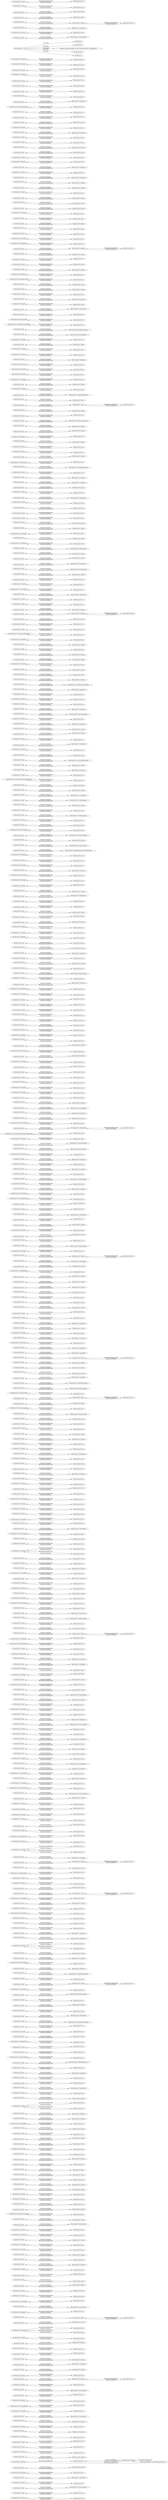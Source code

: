 digraph ar2dtool_diagram { 
rankdir=LR;
size="1501"
	"fibo-fnd-lng-639-2:SkoltSami" -> "fibo-fnd-lng-639-2:sms" [ label = "fibo-fnd-lng-lr:hasAlpha3Code" ];
	"fibo-fnd-lng-639-2:Gayo" -> "fibo-fnd-lng-639-2:gay" [ label = "fibo-fnd-lng-lr:hasAlpha3Code" ];
	"fibo-fnd-lng-639-2:sam" -> "fibo-fnd-lng-639-2:SamaritanAramaic" [ label = "fibo-fnd-rel-rel:denotes" ];
	"fibo-fnd-lng-639-1:Ojibwa" -> "fibo-fnd-lng-639-2:oji" [ label = "fibo-fnd-lng-lr:hasAlpha3Code" ];
	"fibo-fnd-lng-639-2:tut" -> "fibo-fnd-lng-639-2:AltaicOther" [ label = "fibo-fnd-rel-rel:denotes" ];
	"fibo-fnd-lng-639-2:BerberOther" -> "fibo-fnd-lng-639-2:ber" [ label = "fibo-fnd-lng-lr:hasAlpha3Code" ];
	"fibo-fnd-lng-639-2:lah" -> "fibo-fnd-lng-639-2:Lahnda" [ label = "fibo-fnd-rel-rel:denotes" ];
	"fibo-fnd-lng-639-2:rum" -> "fibo-fnd-lng-639-1:Romanian" [ label = "fibo-fnd-rel-rel:denotes" ];
	"fibo-fnd-lng-639-2:spa" -> "fibo-fnd-lng-639-1:Spanish" [ label = "fibo-fnd-rel-rel:denotes" ];
	"fibo-fnd-lng-639-2:Sicilian" -> "fibo-fnd-lng-639-2:scn" [ label = "fibo-fnd-lng-lr:hasAlpha3Code" ];
	"fibo-fnd-lng-639-2:Tuvalu" -> "fibo-fnd-lng-639-2:tvl" [ label = "fibo-fnd-lng-lr:hasAlpha3Code" ];
	"fibo-fnd-lng-639-1:Uzbek" -> "fibo-fnd-lng-639-2:uzb" [ label = "fibo-fnd-lng-lr:hasAlpha3Code" ];
	"fibo-fnd-lng-639-1:Malayalam" -> "fibo-fnd-lng-639-2:mal" [ label = "fibo-fnd-lng-lr:hasAlpha3Code" ];
	"fibo-fnd-lng-639-2:bal" -> "fibo-fnd-lng-639-2:Baluchi" [ label = "fibo-fnd-rel-rel:denotes" ];
	"fibo-fnd-lng-639-1:Afrikaans" -> "fibo-fnd-lng-639-2:afr" [ label = "fibo-fnd-lng-lr:hasAlpha3Code" ];
	"fibo-fnd-lng-639-2:chy" -> "fibo-fnd-lng-639-2:Cheyenne" [ label = "fibo-fnd-rel-rel:denotes" ];
	"fibo-fnd-lng-639-2:cus" -> "fibo-fnd-lng-639-2:CushiticOther" [ label = "fibo-fnd-rel-rel:denotes" ];
	"fibo-fnd-lng-639-1:Vietnamese" -> "fibo-fnd-lng-639-2:vie" [ label = "fibo-fnd-lng-lr:hasAlpha3Code" ];
	"fibo-fnd-lng-639-1:NorwegianBokmal" -> "fibo-fnd-lng-639-2:nob" [ label = "fibo-fnd-lng-lr:hasAlpha3Code" ];
	"fibo-fnd-lng-639-1:Bambara" -> "fibo-fnd-lng-639-2:bam" [ label = "fibo-fnd-lng-lr:hasAlpha3Code" ];
	"fibo-fnd-lng-639-2:Vai" -> "fibo-fnd-lng-639-2:vai_1" [ label = "fibo-fnd-lng-lr:hasAlpha3Code" ];
	"fibo-fnd-lng-639-2:dra" -> "fibo-fnd-lng-639-2:DravidianOther" [ label = "fibo-fnd-rel-rel:denotes" ];
	"fibo-fnd-lng-639-1:Haitian" -> "fibo-fnd-lng-639-2:hat" [ label = "fibo-fnd-lng-lr:hasAlpha3Code" ];
	"fibo-fnd-lng-639-2:hye" -> "fibo-fnd-lng-639-1:Armenian" [ label = "fibo-fnd-rel-rel:denotes" ];
	"fibo-fnd-lng-639-2:Ingush" -> "fibo-fnd-lng-639-2:inh" [ label = "fibo-fnd-lng-lr:hasAlpha3Code" ];
	"fibo-fnd-lng-639-2:mai" -> "fibo-fnd-lng-639-2:Maithili" [ label = "fibo-fnd-rel-rel:denotes" ];
	"fibo-fnd-lng-639-2:sun" -> "fibo-fnd-lng-639-1:Sundanese" [ label = "fibo-fnd-rel-rel:denotes" ];
	"fibo-fnd-lng-639-2:mnc" -> "fibo-fnd-lng-639-2:Manchu" [ label = "fibo-fnd-rel-rel:denotes" ];
	"fibo-fnd-lng-639-1:Ganda" -> "fibo-fnd-lng-639-2:lug" [ label = "fibo-fnd-lng-lr:hasAlpha3Code" ];
	"fibo-fnd-lng-639-2:Nyoro" -> "fibo-fnd-lng-639-2:nyo" [ label = "fibo-fnd-lng-lr:hasAlpha3Code" ];
	"fibo-fnd-lng-639-2:kab" -> "fibo-fnd-lng-639-2:Kabyle" [ label = "fibo-fnd-rel-rel:denotes" ];
	"fibo-fnd-lng-639-2:Arapaho" -> "fibo-fnd-lng-639-2:arp" [ label = "fibo-fnd-lng-lr:hasAlpha3Code" ];
	"fibo-fnd-lng-639-1:Georgian" -> "fibo-fnd-lng-639-2:kat" [ label = "fibo-fnd-lng-lr:hasAlpha3Code" ];
	"fibo-fnd-lng-639-1:Georgian" -> "fibo-fnd-lng-639-2:geo" [ label = "fibo-fnd-lng-lr:hasAlpha3Code" ];
	"fibo-fnd-lng-639-2:lui" -> "fibo-fnd-lng-639-2:Luiseno" [ label = "fibo-fnd-rel-rel:denotes" ];
	"fibo-fnd-lng-639-2:dut" -> "fibo-fnd-lng-639-1:Dutch" [ label = "fibo-fnd-rel-rel:denotes" ];
	"fibo-fnd-lng-639-2:Hiligaynon" -> "fibo-fnd-lng-639-2:hil" [ label = "fibo-fnd-lng-lr:hasAlpha3Code" ];
	"fibo-fnd-lng-639-2:fry" -> "fibo-fnd-lng-639-1:WesternFrisian" [ label = "fibo-fnd-rel-rel:denotes" ];
	"fibo-fnd-lng-639-2:geo" -> "fibo-fnd-lng-639-1:Georgian" [ label = "fibo-fnd-rel-rel:denotes" ];
	"fibo-fnd-lng-639-2:KarachayBalkar" -> "fibo-fnd-lng-639-2:krc" [ label = "fibo-fnd-lng-lr:hasAlpha3Code" ];
	"fibo-fnd-lng-639-1:Gujarati" -> "fibo-fnd-lng-639-2:guj" [ label = "fibo-fnd-lng-lr:hasAlpha3Code" ];
	"fibo-fnd-lng-639-2:Moksha" -> "fibo-fnd-lng-639-2:mdf" [ label = "fibo-fnd-lng-lr:hasAlpha3Code" ];
	"fibo-fnd-lng-639-2:dgr" -> "fibo-fnd-lng-639-2:Dogrib" [ label = "fibo-fnd-rel-rel:denotes" ];
	"fibo-fnd-lng-639-2:sah" -> "fibo-fnd-lng-639-2:Yakut" [ label = "fibo-fnd-rel-rel:denotes" ];
	"fibo-fnd-lng-639-2:Nogai" -> "fibo-fnd-lng-639-2:nog" [ label = "fibo-fnd-lng-lr:hasAlpha3Code" ];
	"fibo-fnd-lng-639-2:Kalmyk" -> "fibo-fnd-lng-639-2:xal" [ label = "fibo-fnd-lng-lr:hasAlpha3Code" ];
	"fibo-fnd-lng-639-2:kas" -> "fibo-fnd-lng-639-1:Kashmiri" [ label = "fibo-fnd-rel-rel:denotes" ];
	"fibo-fnd-lng-639-2:gle" -> "fibo-fnd-lng-639-1:Irish" [ label = "fibo-fnd-rel-rel:denotes" ];
	"fibo-fnd-lng-639-2:ady" -> "fibo-fnd-lng-639-2:Adyghe" [ label = "fibo-fnd-rel-rel:denotes" ];
	"fibo-fnd-lng-639-2:Umbundu" -> "fibo-fnd-lng-639-2:umb" [ label = "fibo-fnd-lng-lr:hasAlpha3Code" ];
	"fibo-fnd-lng-639-2:Gorontalo" -> "fibo-fnd-lng-639-2:gor" [ label = "fibo-fnd-lng-lr:hasAlpha3Code" ];
	"fibo-fnd-lng-639-2:dan" -> "fibo-fnd-lng-639-1:Danish" [ label = "fibo-fnd-rel-rel:denotes" ];
	"fibo-fnd-lng-639-1:Dzongkha" -> "fibo-fnd-lng-639-2:dzo" [ label = "fibo-fnd-lng-lr:hasAlpha3Code" ];
	"fibo-fnd-lng-639-1:Assamese" -> "fibo-fnd-lng-639-2:asm" [ label = "fibo-fnd-lng-lr:hasAlpha3Code" ];
	"fibo-fnd-lng-639-2:asm" -> "fibo-fnd-lng-639-1:Assamese" [ label = "fibo-fnd-rel-rel:denotes" ];
	"fibo-fnd-lng-639-2:khi" -> "fibo-fnd-lng-639-2:KhoisanOther" [ label = "fibo-fnd-rel-rel:denotes" ];
	"fibo-fnd-lng-639-2:men" -> "fibo-fnd-lng-639-2:Mende" [ label = "fibo-fnd-rel-rel:denotes" ];
	"fibo-fnd-lng-639-2:AthapascanLanguages" -> "fibo-fnd-lng-639-2:ath" [ label = "fibo-fnd-lng-lr:hasAlpha3Code" ];
	"fibo-fnd-lng-639-2:hmn" -> "fibo-fnd-lng-639-2:Hmong" [ label = "fibo-fnd-rel-rel:denotes" ];
	"fibo-fnd-lng-639-2:lao_1" -> "fibo-fnd-lng-639-1:Lao" [ label = "fibo-fnd-rel-rel:denotes" ];
	"fibo-fnd-lng-639-1:Tahitian" -> "fibo-fnd-lng-639-2:tah" [ label = "fibo-fnd-lng-lr:hasAlpha3Code" ];
	"fibo-fnd-lng-639-2:Balinese" -> "fibo-fnd-lng-639-2:ban" [ label = "fibo-fnd-lng-lr:hasAlpha3Code" ];
	"fibo-fnd-lng-639-2:tli" -> "fibo-fnd-lng-639-2:Tlingit" [ label = "fibo-fnd-rel-rel:denotes" ];
	"fibo-fnd-lng-639-2:ewo" -> "fibo-fnd-lng-639-2:Ewondo" [ label = "fibo-fnd-rel-rel:denotes" ];
	"fibo-fnd-lng-639-2:Makasar" -> "fibo-fnd-lng-639-2:mak" [ label = "fibo-fnd-lng-lr:hasAlpha3Code" ];
	"fibo-fnd-lng-639-2:glv" -> "fibo-fnd-lng-639-1:Manx" [ label = "fibo-fnd-rel-rel:denotes" ];
	"fibo-fnd-lng-639-2:tig" -> "fibo-fnd-lng-639-2:Tigre" [ label = "fibo-fnd-rel-rel:denotes" ];
	"fibo-fnd-lng-639-2:Ainu" -> "fibo-fnd-lng-639-2:ain" [ label = "fibo-fnd-lng-lr:hasAlpha3Code" ];
	"fibo-fnd-lng-639-2:tai" -> "fibo-fnd-lng-639-2:TaiOther" [ label = "fibo-fnd-rel-rel:denotes" ];
	"fibo-fnd-lng-639-2:zun" -> "fibo-fnd-lng-639-2:Zuni" [ label = "fibo-fnd-rel-rel:denotes" ];
	"fibo-fnd-lng-639-1:Belarusian" -> "fibo-fnd-lng-639-2:bel" [ label = "fibo-fnd-lng-lr:hasAlpha3Code" ];
	"fibo-fnd-lng-639-2:mdf" -> "fibo-fnd-lng-639-2:Moksha" [ label = "fibo-fnd-rel-rel:denotes" ];
	"fibo-fnd-lng-639-2:lat" -> "fibo-fnd-lng-639-1:Latin" [ label = "fibo-fnd-rel-rel:denotes" ];
	"fibo-fnd-lng-639-2:awa" -> "fibo-fnd-lng-639-2:Awadhi" [ label = "fibo-fnd-rel-rel:denotes" ];
	"fibo-fnd-lng-639-1:Oriya" -> "fibo-fnd-lng-639-2:ori" [ label = "fibo-fnd-lng-lr:hasAlpha3Code" ];
	"fibo-fnd-lng-639-2:osa" -> "fibo-fnd-lng-639-2:Osage" [ label = "fibo-fnd-rel-rel:denotes" ];
	"fibo-fnd-lng-639-2:ArtificialOther" -> "fibo-fnd-lng-639-2:art" [ label = "fibo-fnd-lng-lr:hasAlpha3Code" ];
	"fibo-fnd-lng-639-2:iku" -> "fibo-fnd-lng-639-1:Inuktitut" [ label = "fibo-fnd-rel-rel:denotes" ];
	"fibo-fnd-lng-639-2:mad" -> "fibo-fnd-lng-639-2:Madurese" [ label = "fibo-fnd-rel-rel:denotes" ];
	"fibo-fnd-lng-639-1:Malay" -> "fibo-fnd-lng-639-2:msa" [ label = "fibo-fnd-lng-lr:hasAlpha3Code" ];
	"fibo-fnd-lng-639-1:Malay" -> "fibo-fnd-lng-639-2:may" [ label = "fibo-fnd-lng-lr:hasAlpha3Code" ];
	"fibo-fnd-lng-639-2:kut" -> "fibo-fnd-lng-639-2:Kutenai" [ label = "fibo-fnd-rel-rel:denotes" ];
	"fibo-fnd-lng-639-2:Kpelle" -> "fibo-fnd-lng-639-2:kpe" [ label = "fibo-fnd-lng-lr:hasAlpha3Code" ];
	"fibo-fnd-lng-639-2:sem" -> "fibo-fnd-lng-639-2:SemiticOther" [ label = "fibo-fnd-rel-rel:denotes" ];
	"fibo-fnd-lng-639-2:NKo" -> "fibo-fnd-lng-639-2:nqo" [ label = "fibo-fnd-lng-lr:hasAlpha3Code" ];
	"fibo-fnd-lng-639-2:Votic" -> "fibo-fnd-lng-639-2:vot" [ label = "fibo-fnd-lng-lr:hasAlpha3Code" ];
	"fibo-fnd-lng-639-2:pon" -> "fibo-fnd-lng-639-2:Pohnpeian" [ label = "fibo-fnd-rel-rel:denotes" ];
	"fibo-fnd-lng-639-2:Gothic" -> "fibo-fnd-lng-639-2:got" [ label = "fibo-fnd-lng-lr:hasAlpha3Code" ];
	"fibo-fnd-lng-639-2:gmh" -> "fibo-fnd-lng-639-2:MiddleHighGerman" [ label = "fibo-fnd-rel-rel:denotes" ];
	"fibo-fnd-lng-639-2:nog" -> "fibo-fnd-lng-639-2:Nogai" [ label = "fibo-fnd-rel-rel:denotes" ];
	"fibo-fnd-lng-639-2:SonghaiLanguages" -> "fibo-fnd-lng-639-2:son" [ label = "fibo-fnd-lng-lr:hasAlpha3Code" ];
	"fibo-fnd-lng-639-1:Cree" -> "fibo-fnd-lng-639-2:cre" [ label = "fibo-fnd-lng-lr:hasAlpha3Code" ];
	"fibo-fnd-lng-639-2:Sasak" -> "fibo-fnd-lng-639-2:sas" [ label = "fibo-fnd-lng-lr:hasAlpha3Code" ];
	"fibo-fnd-lng-639-2:PhilippineOther" -> "fibo-fnd-lng-639-2:phi" [ label = "fibo-fnd-lng-lr:hasAlpha3Code" ];
	"fibo-fnd-lng-639-2:ibo" -> "fibo-fnd-lng-639-1:Igbo" [ label = "fibo-fnd-rel-rel:denotes" ];
	"fibo-fnd-lng-639-2:bel" -> "fibo-fnd-lng-639-1:Belarusian" [ label = "fibo-fnd-rel-rel:denotes" ];
	"fibo-fnd-lng-639-1:Ossetian" -> "fibo-fnd-lng-639-2:oss" [ label = "fibo-fnd-lng-lr:hasAlpha3Code" ];
	"fibo-fnd-lng-639-1:Twi" -> "fibo-fnd-lng-639-2:twi_1" [ label = "fibo-fnd-lng-lr:hasAlpha3Code" ];
	"fibo-fnd-lng-639-2:mis" -> "fibo-fnd-lng-639-2:MiscellaneousLanguages" [ label = "fibo-fnd-rel-rel:denotes" ];
	"fibo-fnd-lng-639-2:und" -> "fibo-fnd-lng-639-2:Undetermined" [ label = "fibo-fnd-rel-rel:denotes" ];
	"fibo-fnd-lng-639-2:Mossi" -> "fibo-fnd-lng-639-2:mos" [ label = "fibo-fnd-lng-lr:hasAlpha3Code" ];
	"fibo-fnd-lng-639-2:pal" -> "fibo-fnd-lng-639-2:Pahlavi" [ label = "fibo-fnd-rel-rel:denotes" ];
	"fibo-fnd-lng-639-1:Tatar" -> "fibo-fnd-lng-639-2:tat" [ label = "fibo-fnd-lng-lr:hasAlpha3Code" ];
	"fibo-fnd-lng-639-2:mno" -> "fibo-fnd-lng-639-2:ManoboLanguages" [ label = "fibo-fnd-rel-rel:denotes" ];
	"fibo-fnd-lng-639-2:PapuanOther" -> "fibo-fnd-lng-639-2:paa" [ label = "fibo-fnd-lng-lr:hasAlpha3Code" ];
	"fibo-fnd-lng-639-2:bod" -> "fibo-fnd-lng-639-1:Tibetan" [ label = "fibo-fnd-rel-rel:denotes" ];
	"fibo-fnd-lng-639-2:Khasi" -> "fibo-fnd-lng-639-2:kha" [ label = "fibo-fnd-lng-lr:hasAlpha3Code" ];
	"fibo-fnd-lng-639-2:nic" -> "fibo-fnd-lng-639-2:NigerKordofanianOther" [ label = "fibo-fnd-rel-rel:denotes" ];
	"fibo-fnd-lng-639-2:haw" -> "fibo-fnd-lng-639-2:Hawaiian" [ label = "fibo-fnd-rel-rel:denotes" ];
	"fibo-fnd-lng-639-2:NubianLanguages" -> "fibo-fnd-lng-639-2:nub" [ label = "fibo-fnd-lng-lr:hasAlpha3Code" ];
	"fibo-fnd-lng-639-2:kan" -> "fibo-fnd-lng-639-1:Kannada" [ label = "fibo-fnd-rel-rel:denotes" ];
	"fibo-fnd-lng-639-2:fin" -> "fibo-fnd-lng-639-1:Finnish" [ label = "fibo-fnd-rel-rel:denotes" ];
	"fibo-fnd-lng-639-1:Persian" -> "fibo-fnd-lng-639-2:per" [ label = "fibo-fnd-lng-lr:hasAlpha3Code" ];
	"fibo-fnd-lng-639-1:Persian" -> "fibo-fnd-lng-639-2:fas" [ label = "fibo-fnd-lng-lr:hasAlpha3Code" ];
	"fibo-fnd-lng-639-2:jpr" -> "fibo-fnd-lng-639-2:JudeoPersian" [ label = "fibo-fnd-rel-rel:denotes" ];
	"fibo-fnd-lng-639-2:ina" -> "fibo-fnd-lng-639-1:Interlingua" [ label = "fibo-fnd-rel-rel:denotes" ];
	"fibo-fnd-lng-639-1:Faroese" -> "fibo-fnd-lng-639-2:fao" [ label = "fibo-fnd-lng-lr:hasAlpha3Code" ];
	"fibo-fnd-lng-639-2:aar" -> "fibo-fnd-lng-639-1:Afar" [ label = "fibo-fnd-rel-rel:denotes" ];
	"fibo-fnd-lng-639-1:Xhosa" -> "fibo-fnd-lng-639-2:xho" [ label = "fibo-fnd-lng-lr:hasAlpha3Code" ];
	"fibo-fnd-lng-639-2:ClassicalNewari" -> "fibo-fnd-lng-639-2:nwc" [ label = "fibo-fnd-lng-lr:hasAlpha3Code" ];
	"fibo-fnd-lng-639-1:Bislama" -> "fibo-fnd-lng-639-2:bis" [ label = "fibo-fnd-lng-lr:hasAlpha3Code" ];
	"fibo-fnd-lng-639-2:cho" -> "fibo-fnd-lng-639-2:Choctaw" [ label = "fibo-fnd-rel-rel:denotes" ];
	"fibo-fnd-lng-639-1:SouthNdebele" -> "fibo-fnd-lng-639-2:nbl" [ label = "fibo-fnd-lng-lr:hasAlpha3Code" ];
	"fibo-fnd-lng-639-2:cze" -> "fibo-fnd-lng-639-1:Czech" [ label = "fibo-fnd-rel-rel:denotes" ];
	"fibo-fnd-lng-639-2:Kutenai" -> "fibo-fnd-lng-639-2:kut" [ label = "fibo-fnd-lng-lr:hasAlpha3Code" ];
	"fibo-fnd-lng-639-2:sat" -> "fibo-fnd-lng-639-2:Santali" [ label = "fibo-fnd-rel-rel:denotes" ];
	"fibo-fnd-lng-639-2:Kamba" -> "fibo-fnd-lng-639-2:kam" [ label = "fibo-fnd-lng-lr:hasAlpha3Code" ];
	"fibo-fnd-lng-639-1:Sanskrit" -> "fibo-fnd-lng-639-2:san" [ label = "fibo-fnd-lng-lr:hasAlpha3Code" ];
	"fibo-fnd-lng-639-2:BatakLanguages" -> "fibo-fnd-lng-639-2:btk" [ label = "fibo-fnd-lng-lr:hasAlpha3Code" ];
	"fibo-fnd-lng-639-2:tib" -> "fibo-fnd-lng-639-1:Tibetan" [ label = "fibo-fnd-rel-rel:denotes" ];
	"fibo-fnd-lng-639-2:nav" -> "fibo-fnd-lng-639-1:Navajo" [ label = "fibo-fnd-rel-rel:denotes" ];
	"fibo-fnd-lng-639-2:zho" -> "fibo-fnd-lng-639-1:Chinese" [ label = "fibo-fnd-rel-rel:denotes" ];
	"fibo-fnd-lng-639-2:lim" -> "fibo-fnd-lng-639-1:Limburgan" [ label = "fibo-fnd-rel-rel:denotes" ];
	"fibo-fnd-lng-639-1:Icelandic" -> "fibo-fnd-lng-639-2:isl" [ label = "fibo-fnd-lng-lr:hasAlpha3Code" ];
	"fibo-fnd-lng-639-1:Icelandic" -> "fibo-fnd-lng-639-2:ice" [ label = "fibo-fnd-lng-lr:hasAlpha3Code" ];
	"fibo-fnd-lng-639-2:Sumerian" -> "fibo-fnd-lng-639-2:sux" [ label = "fibo-fnd-lng-lr:hasAlpha3Code" ];
	"fibo-fnd-lng-639-2:scn" -> "fibo-fnd-lng-639-2:Sicilian" [ label = "fibo-fnd-rel-rel:denotes" ];
	"fibo-fnd-lng-639-2:OldHighGerman" -> "fibo-fnd-lng-639-2:goh" [ label = "fibo-fnd-lng-lr:hasAlpha3Code" ];
	"fibo-fnd-lng-639-2:Haida" -> "fibo-fnd-lng-639-2:hai" [ label = "fibo-fnd-lng-lr:hasAlpha3Code" ];
	"fibo-fnd-lng-639-2:bas" -> "fibo-fnd-lng-639-2:Basa" [ label = "fibo-fnd-rel-rel:denotes" ];
	"fibo-fnd-lng-639-2:Achinese" -> "fibo-fnd-lng-639-2:ace" [ label = "fibo-fnd-lng-lr:hasAlpha3Code" ];
	"fibo-fnd-lng-639-2:Himachali" -> "fibo-fnd-lng-639-2:him" [ label = "fibo-fnd-lng-lr:hasAlpha3Code" ];
	"fibo-fnd-lng-639-2:Karelian" -> "fibo-fnd-lng-639-2:krl" [ label = "fibo-fnd-lng-lr:hasAlpha3Code" ];
	"fibo-fnd-lng-639-1:Tagalog" -> "fibo-fnd-lng-639-2:tgl" [ label = "fibo-fnd-lng-lr:hasAlpha3Code" ];
	"fibo-fnd-lng-639-2:hrv" -> "fibo-fnd-lng-639-1:Croatian" [ label = "fibo-fnd-rel-rel:denotes" ];
	"fibo-fnd-lng-639-2:aus" -> "fibo-fnd-lng-639-2:AustralianLanguages" [ label = "fibo-fnd-rel-rel:denotes" ];
	"fibo-fnd-lng-639-1:Tonga-TongaIslands" -> "fibo-fnd-lng-639-2:ton" [ label = "fibo-fnd-lng-lr:hasAlpha3Code" ];
	"fibo-fnd-lng-639-2:SrananTongo" -> "fibo-fnd-lng-639-2:srn" [ label = "fibo-fnd-lng-lr:hasAlpha3Code" ];
	"fibo-fnd-lng-639-2:fro" -> "fibo-fnd-lng-639-2:OldFrench" [ label = "fibo-fnd-rel-rel:denotes" ];
	"fibo-fnd-lng-639-1:Luxembourgish" -> "fibo-fnd-lng-639-2:ltz" [ label = "fibo-fnd-lng-lr:hasAlpha3Code" ];
	"fibo-fnd-lng-639-2:kok" -> "fibo-fnd-lng-639-2:Konkani" [ label = "fibo-fnd-rel-rel:denotes" ];
	"fibo-fnd-lng-639-2:nob" -> "fibo-fnd-lng-639-1:NorwegianBokmal" [ label = "fibo-fnd-rel-rel:denotes" ];
	"fibo-fnd-lng-639-2:den" -> "fibo-fnd-lng-639-2:SlaveAthapascan" [ label = "fibo-fnd-rel-rel:denotes" ];
	"fibo-fnd-lng-639-2:Chagatai" -> "fibo-fnd-lng-639-2:chg" [ label = "fibo-fnd-lng-lr:hasAlpha3Code" ];
	"fibo-fnd-lng-639-2:wal" -> "fibo-fnd-lng-639-2:Walamo" [ label = "fibo-fnd-rel-rel:denotes" ];
	"fibo-fnd-lng-639-2:mdr" -> "fibo-fnd-lng-639-2:Mandar" [ label = "fibo-fnd-rel-rel:denotes" ];
	"fibo-fnd-lng-639-2:bra" -> "fibo-fnd-lng-639-2:Braj" [ label = "fibo-fnd-rel-rel:denotes" ];
	"fibo-fnd-lng-639-2:Pohnpeian" -> "fibo-fnd-lng-639-2:pon" [ label = "fibo-fnd-lng-lr:hasAlpha3Code" ];
	"fibo-fnd-lng-639-2:min" -> "fibo-fnd-lng-639-2:Minangkabau" [ label = "fibo-fnd-rel-rel:denotes" ];
	"fibo-fnd-lng-639-2:Filipino" -> "fibo-fnd-lng-639-2:fil" [ label = "fibo-fnd-lng-lr:hasAlpha3Code" ];
	"fibo-fnd-lng-639-1:Aymara" -> "fibo-fnd-lng-639-2:aym" [ label = "fibo-fnd-lng-lr:hasAlpha3Code" ];
	"fibo-fnd-lng-639-2:map" -> "fibo-fnd-lng-639-2:AustronesianOther" [ label = "fibo-fnd-rel-rel:denotes" ];
	"fibo-fnd-lng-639-2:pag" -> "fibo-fnd-lng-639-2:Pangasinan" [ label = "fibo-fnd-rel-rel:denotes" ];
	"fibo-fnd-lng-639-1:Hebrew" -> "fibo-fnd-lng-639-2:heb" [ label = "fibo-fnd-lng-lr:hasAlpha3Code" ];
	"fibo-fnd-lng-639-2:SouthernSami" -> "fibo-fnd-lng-639-2:sma" [ label = "fibo-fnd-lng-lr:hasAlpha3Code" ];
	"fibo-fnd-lng-639-1:Fijian" -> "fibo-fnd-lng-639-2:fij" [ label = "fibo-fnd-lng-lr:hasAlpha3Code" ];
	"fibo-fnd-lng-639-2:tpi" -> "fibo-fnd-lng-639-2:TokPisin" [ label = "fibo-fnd-rel-rel:denotes" ];
	"fibo-fnd-lng-639-2:mkh" -> "fibo-fnd-lng-639-2:MonKhmerOther" [ label = "fibo-fnd-rel-rel:denotes" ];
	"fibo-fnd-lng-639-2:cat" -> "fibo-fnd-lng-639-1:Catalan" [ label = "fibo-fnd-rel-rel:denotes" ];
	"fibo-fnd-lng-639-2:SignLanguages" -> "fibo-fnd-lng-639-2:sgn" [ label = "fibo-fnd-lng-lr:hasAlpha3Code" ];
	"fibo-fnd-lng-639-2:ave" -> "fibo-fnd-lng-639-1:Avestan" [ label = "fibo-fnd-rel-rel:denotes" ];
	"fibo-fnd-lng-639-2:Kabardian" -> "fibo-fnd-lng-639-2:kbd" [ label = "fibo-fnd-lng-lr:hasAlpha3Code" ];
	"fibo-fnd-lng-639-1:Quechua" -> "fibo-fnd-lng-639-2:que" [ label = "fibo-fnd-lng-lr:hasAlpha3Code" ];
	"fibo-fnd-lng-639-2:ang" -> "fibo-fnd-lng-639-2:OldEnglish" [ label = "fibo-fnd-rel-rel:denotes" ];
	"fibo-fnd-lng-639-2:epo" -> "fibo-fnd-lng-639-1:Esperanto" [ label = "fibo-fnd-rel-rel:denotes" ];
	"fibo-fnd-lng-639-2:BantuOther" -> "fibo-fnd-lng-639-2:bnt" [ label = "fibo-fnd-lng-lr:hasAlpha3Code" ];
	"fibo-fnd-lng-639-1:Somali" -> "fibo-fnd-lng-639-2:som" [ label = "fibo-fnd-lng-lr:hasAlpha3Code" ];
	"fibo-fnd-lng-639-2:IndoEuropeanOther" -> "fibo-fnd-lng-639-2:ine" [ label = "fibo-fnd-lng-lr:hasAlpha3Code" ];
	"fibo-fnd-lng-639-1:Lao" -> "fibo-fnd-lng-639-2:lao_1" [ label = "fibo-fnd-lng-lr:hasAlpha3Code" ];
	"fibo-fnd-lng-639-1:NorthNdebele" -> "fibo-fnd-lng-639-2:nde" [ label = "fibo-fnd-lng-lr:hasAlpha3Code" ];
	"fibo-fnd-lng-639-2:slo" -> "fibo-fnd-lng-639-1:Slovak" [ label = "fibo-fnd-rel-rel:denotes" ];
	"fibo-fnd-lng-639-2:lol" -> "fibo-fnd-lng-639-2:Mongo" [ label = "fibo-fnd-rel-rel:denotes" ];
	"fibo-fnd-lng-639-1:Avaric" -> "fibo-fnd-lng-639-2:ava" [ label = "fibo-fnd-lng-lr:hasAlpha3Code" ];
	"fibo-fnd-lng-639-2:apa" -> "fibo-fnd-lng-639-2:ApacheLanguages" [ label = "fibo-fnd-rel-rel:denotes" ];
	"fibo-fnd-lng-639-2:nds" -> "fibo-fnd-lng-639-2:LowGerman" [ label = "fibo-fnd-rel-rel:denotes" ];
	"fibo-fnd-lng-639-2:gon" -> "fibo-fnd-lng-639-2:Gondi" [ label = "fibo-fnd-rel-rel:denotes" ];
	"fibo-fnd-lng-639-2:KarenLanguages" -> "fibo-fnd-lng-639-2:kar" [ label = "fibo-fnd-lng-lr:hasAlpha3Code" ];
	"fibo-fnd-lng-639-1:Kuanyama" -> "fibo-fnd-lng-639-2:kua" [ label = "fibo-fnd-lng-lr:hasAlpha3Code" ];
	"fibo-fnd-lng-639-2:kaz" -> "fibo-fnd-lng-639-1:Kazakh" [ label = "fibo-fnd-rel-rel:denotes" ];
	"fibo-fnd-lng-639-2:Khotanese" -> "fibo-fnd-lng-639-2:kho" [ label = "fibo-fnd-lng-lr:hasAlpha3Code" ];
	"fibo-fnd-lng-639-1:Bengali" -> "fibo-fnd-lng-639-2:ben" [ label = "fibo-fnd-lng-lr:hasAlpha3Code" ];
	"fibo-fnd-lng-639-2:phn" -> "fibo-fnd-lng-639-2:Phoenician" [ label = "fibo-fnd-rel-rel:denotes" ];
	"fibo-fnd-lng-639-2:CaucasianOther" -> "fibo-fnd-lng-639-2:cau" [ label = "fibo-fnd-lng-lr:hasAlpha3Code" ];
	"fibo-fnd-lng-639-2:uzb" -> "fibo-fnd-lng-639-1:Uzbek" [ label = "fibo-fnd-rel-rel:denotes" ];
	"fibo-fnd-lng-639-2:ast" -> "fibo-fnd-lng-639-2:Asturian" [ label = "fibo-fnd-rel-rel:denotes" ];
	"fibo-fnd-lng-639-2:ban" -> "fibo-fnd-lng-639-2:Balinese" [ label = "fibo-fnd-rel-rel:denotes" ];
	"fibo-fnd-lng-639-2:Tetum" -> "fibo-fnd-lng-639-2:tet" [ label = "fibo-fnd-lng-lr:hasAlpha3Code" ];
	"fibo-fnd-lng-639-2:urd" -> "fibo-fnd-lng-639-1:Urdu" [ label = "fibo-fnd-rel-rel:denotes" ];
	"fibo-fnd-lng-639-1:Burmese" -> "fibo-fnd-lng-639-2:mya" [ label = "fibo-fnd-lng-lr:hasAlpha3Code" ];
	"fibo-fnd-lng-639-1:Burmese" -> "fibo-fnd-lng-639-2:bur" [ label = "fibo-fnd-lng-lr:hasAlpha3Code" ];
	"fibo-fnd-lng-639-2:sma" -> "fibo-fnd-lng-639-2:SouthernSami" [ label = "fibo-fnd-rel-rel:denotes" ];
	"fibo-fnd-lng-639-1:Ndonga" -> "fibo-fnd-lng-639-2:ndo" [ label = "fibo-fnd-lng-lr:hasAlpha3Code" ];
	"fibo-fnd-lng-639-2:ful" -> "fibo-fnd-lng-639-1:Fulah" [ label = "fibo-fnd-rel-rel:denotes" ];
	"fibo-fnd-lng-639-2:PrakritLanguages" -> "fibo-fnd-lng-639-2:pra" [ label = "fibo-fnd-lng-lr:hasAlpha3Code" ];
	"fibo-fnd-lng-639-2:Mongo" -> "fibo-fnd-lng-639-2:lol" [ label = "fibo-fnd-lng-lr:hasAlpha3Code" ];
	"fibo-fnd-lng-639-2:ira" -> "fibo-fnd-lng-639-2:IranianOther" [ label = "fibo-fnd-rel-rel:denotes" ];
	"fibo-fnd-lng-639-2:Lamba" -> "fibo-fnd-lng-639-2:lam" [ label = "fibo-fnd-lng-lr:hasAlpha3Code" ];
	"fibo-fnd-lng-639-2:CrimeanTatar" -> "fibo-fnd-lng-639-2:crh" [ label = "fibo-fnd-lng-lr:hasAlpha3Code" ];
	"fibo-fnd-lng-639-2:Mandar" -> "fibo-fnd-lng-639-2:mdr" [ label = "fibo-fnd-lng-lr:hasAlpha3Code" ];
	"fibo-fnd-lng-639-2:Tlingit" -> "fibo-fnd-lng-639-2:tli" [ label = "fibo-fnd-lng-lr:hasAlpha3Code" ];
	"fibo-fnd-lng-639-2:Gbaya" -> "fibo-fnd-lng-639-2:gba" [ label = "fibo-fnd-lng-lr:hasAlpha3Code" ];
	"fibo-fnd-lng-639-2:Manipuri" -> "fibo-fnd-lng-639-2:mni" [ label = "fibo-fnd-lng-lr:hasAlpha3Code" ];
	"fibo-fnd-lng-639-2:mak" -> "fibo-fnd-lng-639-2:Makasar" [ label = "fibo-fnd-rel-rel:denotes" ];
	"fibo-fnd-lng-639-1:Chechen" -> "fibo-fnd-lng-639-2:che" [ label = "fibo-fnd-lng-lr:hasAlpha3Code" ];
	"fibo-fnd-lng-639-2:msa" -> "fibo-fnd-lng-639-1:Malay" [ label = "fibo-fnd-rel-rel:denotes" ];
	"fibo-fnd-lng-639-1:Finnish" -> "fibo-fnd-lng-639-2:fin" [ label = "fibo-fnd-lng-lr:hasAlpha3Code" ];
	"fibo-fnd-lng-639-2:SiouanLanguages" -> "fibo-fnd-lng-639-2:sio" [ label = "fibo-fnd-lng-lr:hasAlpha3Code" ];
	"fibo-fnd-lng-639-2:srn" -> "fibo-fnd-lng-639-2:SrananTongo" [ label = "fibo-fnd-rel-rel:denotes" ];
	"fibo-fnd-lng-639-2:Gwichin" -> "fibo-fnd-lng-639-2:gwi" [ label = "fibo-fnd-lng-lr:hasAlpha3Code" ];
	"fibo-fnd-lng-639-1:Ewe" -> "fibo-fnd-lng-639-2:ewe_1" [ label = "fibo-fnd-lng-lr:hasAlpha3Code" ];
	"fibo-fnd-lng-639-1:Sardinian" -> "fibo-fnd-lng-639-2:srd" [ label = "fibo-fnd-lng-lr:hasAlpha3Code" ];
	"fibo-fnd-lng-639-2:Dogri" -> "fibo-fnd-lng-639-2:doi" [ label = "fibo-fnd-lng-lr:hasAlpha3Code" ];
	"fibo-fnd-lng-639-2:sgn" -> "fibo-fnd-lng-639-2:SignLanguages" [ label = "fibo-fnd-rel-rel:denotes" ];
	"fibo-fnd-lng-639-2:non" -> "fibo-fnd-lng-639-2:OldNorse" [ label = "fibo-fnd-rel-rel:denotes" ];
	"fibo-fnd-lng-639-2:Scots" -> "fibo-fnd-lng-639-2:sco" [ label = "fibo-fnd-lng-lr:hasAlpha3Code" ];
	"fibo-fnd-lng-639-2:myv" -> "fibo-fnd-lng-639-2:Erzya" [ label = "fibo-fnd-rel-rel:denotes" ];
	"fibo-fnd-lng-639-1:Japanese" -> "fibo-fnd-lng-639-2:jpn" [ label = "fibo-fnd-lng-lr:hasAlpha3Code" ];
	"fibo-fnd-lng-639-1:Czech" -> "fibo-fnd-lng-639-2:cze" [ label = "fibo-fnd-lng-lr:hasAlpha3Code" ];
	"fibo-fnd-lng-639-1:Czech" -> "fibo-fnd-lng-639-2:ces" [ label = "fibo-fnd-lng-lr:hasAlpha3Code" ];
	"fibo-fnd-lng-639-2:Erzya" -> "fibo-fnd-lng-639-2:myv" [ label = "fibo-fnd-lng-lr:hasAlpha3Code" ];
	"fibo-fnd-lng-639-2:jrb" -> "fibo-fnd-lng-639-2:JudeoArabic" [ label = "fibo-fnd-rel-rel:denotes" ];
	"fibo-fnd-lng-639-1:Interlingua" -> "fibo-fnd-lng-639-2:ina" [ label = "fibo-fnd-lng-lr:hasAlpha3Code" ];
	"fibo-fnd-lng-639-2:che" -> "fibo-fnd-lng-639-1:Chechen" [ label = "fibo-fnd-rel-rel:denotes" ];
	"fibo-fnd-lng-639-1:English" -> "fibo-fnd-lng-639-2:eng" [ label = "fibo-fnd-lng-lr:hasAlpha3Code" ];
	"fibo-fnd-lng-639-2:Washo" -> "fibo-fnd-lng-639-2:was" [ label = "fibo-fnd-lng-lr:hasAlpha3Code" ];
	"fibo-fnd-lng-639-2:glg" -> "fibo-fnd-lng-639-1:Galician" [ label = "fibo-fnd-rel-rel:denotes" ];
	"fibo-fnd-lng-639-2:snd" -> "fibo-fnd-lng-639-1:Sindhi" [ label = "fibo-fnd-rel-rel:denotes" ];
	"fibo-fnd-lng-639-1:Hausa" -> "fibo-fnd-lng-639-2:hau" [ label = "fibo-fnd-lng-lr:hasAlpha3Code" ];
	"fibo-fnd-lng-639-1:Shona" -> "fibo-fnd-lng-639-2:sna" [ label = "fibo-fnd-lng-lr:hasAlpha3Code" ];
	"fibo-fnd-lng-639-2:kau" -> "fibo-fnd-lng-639-1:Kanuri" [ label = "fibo-fnd-rel-rel:denotes" ];
	"fibo-fnd-lng-639-2:fiu" -> "fibo-fnd-lng-639-2:FinnoUgrianOther" [ label = "fibo-fnd-rel-rel:denotes" ];
	"fibo-fnd-lng-639-2:ManoboLanguages" -> "fibo-fnd-lng-639-2:mno" [ label = "fibo-fnd-lng-lr:hasAlpha3Code" ];
	"fibo-fnd-lng-639-2:OtomianLanguages" -> "fibo-fnd-lng-639-2:oto" [ label = "fibo-fnd-lng-lr:hasAlpha3Code" ];
	"fibo-fnd-lng-639-2:inh" -> "fibo-fnd-lng-639-2:Ingush" [ label = "fibo-fnd-rel-rel:denotes" ];
	"fibo-fnd-lng-639-2:din" -> "fibo-fnd-lng-639-2:Dinka" [ label = "fibo-fnd-rel-rel:denotes" ];
	"fibo-fnd-lng-639-2:wel" -> "fibo-fnd-lng-639-1:Welsh" [ label = "fibo-fnd-rel-rel:denotes" ];
	"fibo-fnd-lng-639-2:NiloSaharanOther" -> "fibo-fnd-lng-639-2:ssa" [ label = "fibo-fnd-lng-lr:hasAlpha3Code" ];
	"fibo-fnd-lng-639-2:vot" -> "fibo-fnd-lng-639-2:Votic" [ label = "fibo-fnd-rel-rel:denotes" ];
	"fibo-fnd-lng-639-2:phi" -> "fibo-fnd-lng-639-2:PhilippineOther" [ label = "fibo-fnd-rel-rel:denotes" ];
	"fibo-fnd-lng-639-2:mul" -> "fibo-fnd-lng-639-2:MultipleLanguages" [ label = "fibo-fnd-rel-rel:denotes" ];
	"fibo-fnd-lng-639-2:bai" -> "fibo-fnd-lng-639-2:BamilekeLanguages" [ label = "fibo-fnd-rel-rel:denotes" ];
	"fibo-fnd-lng-639-2:hun" -> "fibo-fnd-lng-639-1:Hungarian" [ label = "fibo-fnd-rel-rel:denotes" ];
	"fibo-fnd-lng-639-2:chv" -> "fibo-fnd-lng-639-1:Chuvash" [ label = "fibo-fnd-rel-rel:denotes" ];
	"fibo-fnd-lng-639-1:Navajo" -> "fibo-fnd-lng-639-2:nav" [ label = "fibo-fnd-lng-lr:hasAlpha3Code" ];
	"fibo-fnd-lng-639-1:Chuvash" -> "fibo-fnd-lng-639-2:chv" [ label = "fibo-fnd-lng-lr:hasAlpha3Code" ];
	"fibo-fnd-lng-639-2:pra" -> "fibo-fnd-lng-639-2:PrakritLanguages" [ label = "fibo-fnd-rel-rel:denotes" ];
	"fibo-fnd-lng-639-2:her" -> "fibo-fnd-lng-639-1:Herero" [ label = "fibo-fnd-rel-rel:denotes" ];
	"fibo-fnd-lng-639-2:krc" -> "fibo-fnd-lng-639-2:KarachayBalkar" [ label = "fibo-fnd-rel-rel:denotes" ];
	"fibo-fnd-lng-639-2:moh" -> "fibo-fnd-lng-639-2:Mohawk" [ label = "fibo-fnd-rel-rel:denotes" ];
	"fibo-fnd-lng-639-2:fre" -> "fibo-fnd-lng-639-1:French" [ label = "fibo-fnd-rel-rel:denotes" ];
	"fibo-fnd-lng-639-2:aze" -> "fibo-fnd-lng-639-1:Azerbaijani" [ label = "fibo-fnd-rel-rel:denotes" ];
	"fibo-fnd-lng-639-2:Gondi" -> "fibo-fnd-lng-639-2:gon" [ label = "fibo-fnd-lng-lr:hasAlpha3Code" ];
	"fibo-fnd-lng-639-2:arg" -> "fibo-fnd-lng-639-1:Aragonese" [ label = "fibo-fnd-rel-rel:denotes" ];
	"fibo-fnd-lng-639-1:Kinyarwanda" -> "fibo-fnd-lng-639-2:kin" [ label = "fibo-fnd-lng-lr:hasAlpha3Code" ];
	"fibo-fnd-lng-639-2:lit" -> "fibo-fnd-lng-639-1:Lithuanian" [ label = "fibo-fnd-rel-rel:denotes" ];
	"fibo-fnd-lng-639-2:Pampanga" -> "fibo-fnd-lng-639-2:pam" [ label = "fibo-fnd-lng-lr:hasAlpha3Code" ];
	"fibo-fnd-lng-639-2:lav" -> "fibo-fnd-lng-639-1:Latvian" [ label = "fibo-fnd-rel-rel:denotes" ];
	"fibo-fnd-lng-639-2:abk" -> "fibo-fnd-lng-639-1:Abkhazian" [ label = "fibo-fnd-rel-rel:denotes" ];
	"fibo-fnd-lng-639-2:xho" -> "fibo-fnd-lng-639-1:Xhosa" [ label = "fibo-fnd-rel-rel:denotes" ];
	"fibo-fnd-lng-639-2:Sidamo" -> "fibo-fnd-lng-639-2:sid" [ label = "fibo-fnd-lng-lr:hasAlpha3Code" ];
	"fibo-fnd-lng-639-2:Dakota" -> "fibo-fnd-lng-639-2:dak" [ label = "fibo-fnd-lng-lr:hasAlpha3Code" ];
	"fibo-fnd-lng-639-2:suk" -> "fibo-fnd-lng-639-2:Sukuma" [ label = "fibo-fnd-rel-rel:denotes" ];
	"fibo-fnd-lng-639-2:bnt" -> "fibo-fnd-lng-639-2:BantuOther" [ label = "fibo-fnd-rel-rel:denotes" ];
	"fibo-fnd-lng-639-2:tha" -> "fibo-fnd-lng-639-1:Thai" [ label = "fibo-fnd-rel-rel:denotes" ];
	"fibo-fnd-lng-639-1:Kongo" -> "fibo-fnd-lng-639-2:kon" [ label = "fibo-fnd-lng-lr:hasAlpha3Code" ];
	"fibo-fnd-lng-639-2:nzi" -> "fibo-fnd-lng-639-2:Nzima" [ label = "fibo-fnd-rel-rel:denotes" ];
	"fibo-fnd-lng-639-2:tyv" -> "fibo-fnd-lng-639-2:Tuvinian" [ label = "fibo-fnd-rel-rel:denotes" ];
	"fibo-fnd-lng-639-2:swe" -> "fibo-fnd-lng-639-1:Swedish" [ label = "fibo-fnd-rel-rel:denotes" ];
	"fibo-fnd-lng-639-2:sog" -> "fibo-fnd-lng-639-2:Sogdian" [ label = "fibo-fnd-rel-rel:denotes" ];
	"fibo-fnd-lng-639-2:MiddleEnglish" -> "fibo-fnd-lng-639-2:enm" [ label = "fibo-fnd-lng-lr:hasAlpha3Code" ];
	"fibo-fnd-lng-639-1:French" -> "fibo-fnd-lng-639-2:fre" [ label = "fibo-fnd-lng-lr:hasAlpha3Code" ];
	"fibo-fnd-lng-639-1:French" -> "fibo-fnd-lng-639-2:fra" [ label = "fibo-fnd-lng-lr:hasAlpha3Code" ];
	"fibo-fnd-lng-639-2:kor" -> "fibo-fnd-lng-639-1:Korean" [ label = "fibo-fnd-rel-rel:denotes" ];
	"fibo-fnd-lng-639-2:ijo" -> "fibo-fnd-lng-639-2:IjoLanguages" [ label = "fibo-fnd-rel-rel:denotes" ];
	"fibo-fnd-lng-639-2:deu" -> "fibo-fnd-lng-639-1:German" [ label = "fibo-fnd-rel-rel:denotes" ];
	"fibo-fnd-lng-639-2:was" -> "fibo-fnd-lng-639-2:Washo" [ label = "fibo-fnd-rel-rel:denotes" ];
	"fibo-fnd-lng-639-2:Rarotongan" -> "fibo-fnd-lng-639-2:rar" [ label = "fibo-fnd-lng-lr:hasAlpha3Code" ];
	"fibo-fnd-lng-639-2:znd" -> "fibo-fnd-lng-639-2:ZandeLanguages" [ label = "fibo-fnd-rel-rel:denotes" ];
	"fibo-fnd-lng-639-1:Swati" -> "fibo-fnd-lng-639-2:ssw" [ label = "fibo-fnd-lng-lr:hasAlpha3Code" ];
	"fibo-fnd-lng-639-2:ben" -> "fibo-fnd-lng-639-1:Bengali" [ label = "fibo-fnd-rel-rel:denotes" ];
	"fibo-fnd-lng-639-2:ewe_1" -> "fibo-fnd-lng-639-1:Ewe" [ label = "fibo-fnd-rel-rel:denotes" ];
	"fibo-fnd-lng-639-2:nya" -> "fibo-fnd-lng-639-1:Nyanja" [ label = "fibo-fnd-rel-rel:denotes" ];
	"fibo-fnd-lng-639-2:Chuukese" -> "fibo-fnd-lng-639-2:chk" [ label = "fibo-fnd-lng-lr:hasAlpha3Code" ];
	"fibo-fnd-lng-639-2:pan" -> "fibo-fnd-lng-639-1:Panjabi" [ label = "fibo-fnd-rel-rel:denotes" ];
	"fibo-fnd-lng-639-2:Lozi" -> "fibo-fnd-lng-639-2:loz" [ label = "fibo-fnd-lng-lr:hasAlpha3Code" ];
	"fibo-fnd-lng-639-2:alt" -> "fibo-fnd-lng-639-2:SouthernAltai" [ label = "fibo-fnd-rel-rel:denotes" ];
	"fibo-fnd-lng-639-2:kin" -> "fibo-fnd-lng-639-1:Kinyarwanda" [ label = "fibo-fnd-rel-rel:denotes" ];
	"fibo-fnd-lng-639-1:Sango" -> "fibo-fnd-lng-639-2:sag" [ label = "fibo-fnd-lng-lr:hasAlpha3Code" ];
	"fibo-fnd-lng-639-1:Akan" -> "fibo-fnd-lng-639-2:aka" [ label = "fibo-fnd-lng-lr:hasAlpha3Code" ];
	"fibo-fnd-lng-639-1:Sindhi" -> "fibo-fnd-lng-639-2:snd" [ label = "fibo-fnd-lng-lr:hasAlpha3Code" ];
	"fibo-fnd-lng-639-1:NorwegianNynorsk" -> "fibo-fnd-lng-639-2:nno" [ label = "fibo-fnd-lng-lr:hasAlpha3Code" ];
	"fibo-fnd-lng-639-1:ScottishGaelic" -> "fibo-fnd-lng-639-2:gla" [ label = "fibo-fnd-lng-lr:hasAlpha3Code" ];
	"fibo-fnd-lng-639-2:inc" -> "fibo-fnd-lng-639-2:IndicOther" [ label = "fibo-fnd-rel-rel:denotes" ];
	"fibo-fnd-lng-639-2:dak" -> "fibo-fnd-lng-639-2:Dakota" [ label = "fibo-fnd-rel-rel:denotes" ];
	"fibo-fnd-lng-639-1:Amharic" -> "fibo-fnd-lng-639-2:amh" [ label = "fibo-fnd-lng-lr:hasAlpha3Code" ];
	"fibo-fnd-lng-639-2:bad" -> "fibo-fnd-lng-639-2:BandaLanguages" [ label = "fibo-fnd-rel-rel:denotes" ];
	"fibo-fnd-lng-639-2:Iban" -> "fibo-fnd-lng-639-2:iba" [ label = "fibo-fnd-lng-lr:hasAlpha3Code" ];
	"fibo-fnd-lng-639-2:slv" -> "fibo-fnd-lng-639-1:Slovenian" [ label = "fibo-fnd-rel-rel:denotes" ];
	"fibo-fnd-lng-639-2:Dyula" -> "fibo-fnd-lng-639-2:dyu" [ label = "fibo-fnd-lng-lr:hasAlpha3Code" ];
	"fibo-fnd-lng-639-2:kmb" -> "fibo-fnd-lng-639-2:Kimbundu" [ label = "fibo-fnd-rel-rel:denotes" ];
	"fibo-fnd-lng-639-2:EasternFrisian" -> "fibo-fnd-lng-639-2:frs" [ label = "fibo-fnd-lng-lr:hasAlpha3Code" ];
	"fibo-fnd-lng-639-2:Nzima" -> "fibo-fnd-lng-639-2:nzi" [ label = "fibo-fnd-lng-lr:hasAlpha3Code" ];
	"fibo-fnd-lng-639-2:roa" -> "fibo-fnd-lng-639-2:RomanceOther" [ label = "fibo-fnd-rel-rel:denotes" ];
	"fibo-fnd-lng-639-2:sit" -> "fibo-fnd-lng-639-2:SinoTibetanOther" [ label = "fibo-fnd-rel-rel:denotes" ];
	"fibo-fnd-lng-639-2:MiddleDutch" -> "fibo-fnd-lng-639-2:dum" [ label = "fibo-fnd-lng-lr:hasAlpha3Code" ];
	"fibo-fnd-lng-639-2:Madurese" -> "fibo-fnd-lng-639-2:mad" [ label = "fibo-fnd-lng-lr:hasAlpha3Code" ];
	"fibo-fnd-lng-639-2:PortugueseBasedCreolesAndPidginsOther" -> "fibo-fnd-lng-639-2:cpp" [ label = "fibo-fnd-lng-lr:hasAlpha3Code" ];
	"fibo-fnd-lng-639-2:ell" -> "fibo-fnd-lng-639-1:ModernGreek" [ label = "fibo-fnd-rel-rel:denotes" ];
	"fibo-fnd-lng-639-1:Slovenian" -> "fibo-fnd-lng-639-2:slv" [ label = "fibo-fnd-lng-lr:hasAlpha3Code" ];
	"fibo-fnd-lng-639-2:bis" -> "fibo-fnd-lng-639-1:Bislama" [ label = "fibo-fnd-rel-rel:denotes" ];
	"fibo-fnd-lng-639-2:AfroAsiaticOther" -> "fibo-fnd-lng-639-2:afa" [ label = "fibo-fnd-lng-lr:hasAlpha3Code" ];
	"fibo-fnd-lng-639-2:Choctaw" -> "fibo-fnd-lng-639-2:cho" [ label = "fibo-fnd-lng-lr:hasAlpha3Code" ];
	"fibo-fnd-lng-639-2:TokPisin" -> "fibo-fnd-lng-639-2:tpi" [ label = "fibo-fnd-lng-lr:hasAlpha3Code" ];
	"fibo-fnd-lng-639-2:Hmong" -> "fibo-fnd-lng-639-2:hmn" [ label = "fibo-fnd-lng-lr:hasAlpha3Code" ];
	"fibo-fnd-lng-639-2:srd" -> "fibo-fnd-lng-639-1:Sardinian" [ label = "fibo-fnd-rel-rel:denotes" ];
	"fibo-fnd-lng-639-2:mwr" -> "fibo-fnd-lng-639-2:Marwari" [ label = "fibo-fnd-rel-rel:denotes" ];
	"fibo-fnd-lng-639-2:lua" -> "fibo-fnd-lng-639-2:LubaLulua" [ label = "fibo-fnd-rel-rel:denotes" ];
	"fibo-fnd-lng-639-2:kro" -> "fibo-fnd-lng-639-2:KruLanguages" [ label = "fibo-fnd-rel-rel:denotes" ];
	"fibo-fnd-lng-639-2:wln" -> "fibo-fnd-lng-639-1:Walloon" [ label = "fibo-fnd-rel-rel:denotes" ];
	"fibo-fnd-lng-639-2:yao_1" -> "fibo-fnd-lng-639-2:Yao" [ label = "fibo-fnd-rel-rel:denotes" ];
	"fibo-fnd-lng-639-2:Mandingo" -> "fibo-fnd-lng-639-2:man" [ label = "fibo-fnd-lng-lr:hasAlpha3Code" ];
	"fibo-fnd-lng-639-2:Mirandese" -> "fibo-fnd-lng-639-2:mwl" [ label = "fibo-fnd-lng-lr:hasAlpha3Code" ];
	"fibo-fnd-lng-639-2:Masai" -> "fibo-fnd-lng-639-2:mas" [ label = "fibo-fnd-lng-lr:hasAlpha3Code" ];
	"fibo-fnd-lng-639-1:Dhivehi" -> "fibo-fnd-lng-639-2:div" [ label = "fibo-fnd-lng-lr:hasAlpha3Code" ];
	"fibo-fnd-lng-639-2:kom" -> "fibo-fnd-lng-639-1:Komi" [ label = "fibo-fnd-rel-rel:denotes" ];
	"fibo-fnd-lng-639-2:pli" -> "fibo-fnd-lng-639-1:Pali" [ label = "fibo-fnd-rel-rel:denotes" ];
	"fibo-fnd-lng-639-1:Norwegian" -> "fibo-fnd-lng-639-2:nor" [ label = "fibo-fnd-lng-lr:hasAlpha3Code" ];
	"fibo-fnd-lng-639-2:rap" -> "fibo-fnd-lng-639-2:Rapanui" [ label = "fibo-fnd-rel-rel:denotes" ];
	"fibo-fnd-lng-639-2:SwissGerman" -> "fibo-fnd-lng-639-2:gsw" [ label = "fibo-fnd-lng-lr:hasAlpha3Code" ];
	"fibo-fnd-lng-639-2:mar" -> "fibo-fnd-lng-639-1:Marathi" [ label = "fibo-fnd-rel-rel:denotes" ];
	"fibo-fnd-lng-639-2:Syriac" -> "fibo-fnd-lng-639-2:syr" [ label = "fibo-fnd-lng-lr:hasAlpha3Code" ];
	"fibo-fnd-lng-639-1:Igbo" -> "fibo-fnd-lng-639-2:ibo" [ label = "fibo-fnd-lng-lr:hasAlpha3Code" ];
	"fibo-fnd-lng-639-2:Sukuma" -> "fibo-fnd-lng-639-2:suk" [ label = "fibo-fnd-lng-lr:hasAlpha3Code" ];
	"fibo-fnd-lng-639-2:MiddleIrish" -> "fibo-fnd-lng-639-2:mga" [ label = "fibo-fnd-lng-lr:hasAlpha3Code" ];
	"fibo-fnd-lng-639-1:Armenian" -> "fibo-fnd-lng-639-2:hye" [ label = "fibo-fnd-lng-lr:hasAlpha3Code" ];
	"fibo-fnd-lng-639-1:Armenian" -> "fibo-fnd-lng-639-2:arm" [ label = "fibo-fnd-lng-lr:hasAlpha3Code" ];
	"fibo-fnd-lng-639-2:hat" -> "fibo-fnd-lng-639-1:Haitian" [ label = "fibo-fnd-rel-rel:denotes" ];
	"fibo-fnd-lng-639-2:Zenaga" -> "fibo-fnd-lng-639-2:zen" [ label = "fibo-fnd-lng-lr:hasAlpha3Code" ];
	"fibo-fnd-lng-639-2:fon_1" -> "fibo-fnd-lng-639-2:Fon" [ label = "fibo-fnd-rel-rel:denotes" ];
	"fibo-fnd-lng-639-1:Nauru" -> "fibo-fnd-lng-639-2:nau" [ label = "fibo-fnd-lng-lr:hasAlpha3Code" ];
	"fibo-fnd-lng-639-1:Arabic" -> "fibo-fnd-lng-639-2:ara" [ label = "fibo-fnd-lng-lr:hasAlpha3Code" ];
	"fibo-fnd-lng-639-1:Galician" -> "fibo-fnd-lng-639-2:glg" [ label = "fibo-fnd-lng-lr:hasAlpha3Code" ];
	"fibo-fnd-lng-639-2:Elamite" -> "fibo-fnd-lng-639-2:elx" [ label = "fibo-fnd-lng-lr:hasAlpha3Code" ];
	"fibo-fnd-lng-639-2:Sandawe" -> "fibo-fnd-lng-639-2:sad" [ label = "fibo-fnd-lng-lr:hasAlpha3Code" ];
	"fibo-fnd-lng-639-2:Pangasinan" -> "fibo-fnd-lng-639-2:pag" [ label = "fibo-fnd-lng-lr:hasAlpha3Code" ];
	"fibo-fnd-lng-639-2:IranianOther" -> "fibo-fnd-lng-639-2:ira" [ label = "fibo-fnd-lng-lr:hasAlpha3Code" ];
	"fibo-fnd-lng-639-2:kha" -> "fibo-fnd-lng-639-2:Khasi" [ label = "fibo-fnd-rel-rel:denotes" ];
	"fibo-fnd-lng-639-2:Chibcha" -> "fibo-fnd-lng-639-2:chb" [ label = "fibo-fnd-lng-lr:hasAlpha3Code" ];
	"fibo-fnd-lng-639-2:oji" -> "fibo-fnd-lng-639-1:Ojibwa" [ label = "fibo-fnd-rel-rel:denotes" ];
	"fibo-fnd-lng-639-2:Cherokee" -> "fibo-fnd-lng-639-2:chr" [ label = "fibo-fnd-lng-lr:hasAlpha3Code" ];
	"fibo-fnd-lng-639-2:MacedoRomanian" -> "fibo-fnd-lng-639-2:rup" [ label = "fibo-fnd-lng-lr:hasAlpha3Code" ];
	"fibo-fnd-lng-639-2:nym" -> "fibo-fnd-lng-639-2:Nyamwezi" [ label = "fibo-fnd-rel-rel:denotes" ];
	"fibo-fnd-lng-639-1:Lingala" -> "fibo-fnd-lng-639-2:lin" [ label = "fibo-fnd-lng-lr:hasAlpha3Code" ];
	"fibo-fnd-lng-639-2:sio" -> "fibo-fnd-lng-639-2:SiouanLanguages" [ label = "fibo-fnd-rel-rel:denotes" ];
	"fibo-fnd-lng-639-2:ota" -> "fibo-fnd-lng-639-2:OttomanTurkish" [ label = "fibo-fnd-rel-rel:denotes" ];
	"fibo-fnd-lng-639-2:nqo" -> "fibo-fnd-lng-639-2:NKo" [ label = "fibo-fnd-rel-rel:denotes" ];
	"fibo-fnd-lng-639-1:Yoruba" -> "fibo-fnd-lng-639-2:yor" [ label = "fibo-fnd-lng-lr:hasAlpha3Code" ];
	"fibo-fnd-lng-639-2:snk" -> "fibo-fnd-lng-639-2:Soninke" [ label = "fibo-fnd-rel-rel:denotes" ];
	"fibo-fnd-lng-639-1:Inuktitut" -> "fibo-fnd-lng-639-2:iku" [ label = "fibo-fnd-lng-lr:hasAlpha3Code" ];
	"fibo-fnd-lng-639-1:Russian" -> "fibo-fnd-lng-639-2:rus" [ label = "fibo-fnd-lng-lr:hasAlpha3Code" ];
	"fibo-fnd-lng-639-2:Asturian" -> "fibo-fnd-lng-639-2:ast" [ label = "fibo-fnd-lng-lr:hasAlpha3Code" ];
	"fibo-fnd-lng-639-2:gil" -> "fibo-fnd-lng-639-2:Gilbertese" [ label = "fibo-fnd-rel-rel:denotes" ];
	"fibo-fnd-lng-639-2:mus" -> "fibo-fnd-lng-639-2:Creek" [ label = "fibo-fnd-rel-rel:denotes" ];
	"fibo-fnd-lng-639-2:bin" -> "fibo-fnd-lng-639-2:Bini" [ label = "fibo-fnd-rel-rel:denotes" ];
	"fibo-fnd-lng-639-2:yor" -> "fibo-fnd-lng-639-1:Yoruba" [ label = "fibo-fnd-rel-rel:denotes" ];
	"fibo-fnd-lng-639-2:Akkadian" -> "fibo-fnd-lng-639-2:akk" [ label = "fibo-fnd-lng-lr:hasAlpha3Code" ];
	"fibo-fnd-lng-639-2:JudeoPersian" -> "fibo-fnd-lng-639-2:jpr" [ label = "fibo-fnd-lng-lr:hasAlpha3Code" ];
	"fibo-fnd-lng-639-1:Korean" -> "fibo-fnd-lng-639-2:kor" [ label = "fibo-fnd-lng-lr:hasAlpha3Code" ];
	"fibo-fnd-lng-639-1:Portuguese" -> "fibo-fnd-lng-639-2:por" [ label = "fibo-fnd-lng-lr:hasAlpha3Code" ];
	"fibo-fnd-lng-639-2:Mikmaq" -> "fibo-fnd-lng-639-2:mic" [ label = "fibo-fnd-lng-lr:hasAlpha3Code" ];
	"fibo-fnd-lng-639-2:rom" -> "fibo-fnd-lng-639-2:Romany" [ label = "fibo-fnd-rel-rel:denotes" ];
	"fibo-fnd-lng-639-2:Coptic" -> "fibo-fnd-lng-639-2:cop" [ label = "fibo-fnd-lng-lr:hasAlpha3Code" ];
	"fibo-fnd-lng-639-1:WesternFrisian" -> "fibo-fnd-lng-639-2:fry" [ label = "fibo-fnd-lng-lr:hasAlpha3Code" ];
	"fibo-fnd-lng-639-2:yap" -> "fibo-fnd-lng-639-2:Yapese" [ label = "fibo-fnd-rel-rel:denotes" ];
	"fibo-fnd-lng-639-2:Iloko" -> "fibo-fnd-lng-639-2:ilo" [ label = "fibo-fnd-lng-lr:hasAlpha3Code" ];
	"fibo-fnd-lng-639-2:Aleut" -> "fibo-fnd-lng-639-2:ale" [ label = "fibo-fnd-lng-lr:hasAlpha3Code" ];
	"fibo-fnd-lng-639-2:arn" -> "fibo-fnd-lng-639-2:Mapudungun" [ label = "fibo-fnd-rel-rel:denotes" ];
	"fibo-fnd-lng-639-2:cos" -> "fibo-fnd-lng-639-1:Corsican" [ label = "fibo-fnd-rel-rel:denotes" ];
	"fibo-fnd-lng-639-2:JudeoArabic" -> "fibo-fnd-lng-639-2:jrb" [ label = "fibo-fnd-lng-lr:hasAlpha3Code" ];
	"fibo-fnd-lng-639-2:elx" -> "fibo-fnd-lng-639-2:Elamite" [ label = "fibo-fnd-rel-rel:denotes" ];
	"fibo-fnd-lng-639-1:Serbian" -> "fibo-fnd-lng-639-2:srp" [ label = "fibo-fnd-lng-lr:hasAlpha3Code" ];
	"fibo-fnd-lng-639-2:KaraKalpak" -> "fibo-fnd-lng-639-2:kaa" [ label = "fibo-fnd-lng-lr:hasAlpha3Code" ];
	"fibo-fnd-lng-639-2:DravidianOther" -> "fibo-fnd-lng-639-2:dra" [ label = "fibo-fnd-lng-lr:hasAlpha3Code" ];
	"fibo-fnd-lng-639-1:Welsh" -> "fibo-fnd-lng-639-2:wel" [ label = "fibo-fnd-lng-lr:hasAlpha3Code" ];
	"fibo-fnd-lng-639-1:Welsh" -> "fibo-fnd-lng-639-2:cym" [ label = "fibo-fnd-lng-lr:hasAlpha3Code" ];
	"fibo-fnd-lng-639-2:UpperSorbian" -> "fibo-fnd-lng-639-2:hsb" [ label = "fibo-fnd-lng-lr:hasAlpha3Code" ];
	"fibo-fnd-lng-639-2:jav" -> "fibo-fnd-lng-639-1:Javanese" [ label = "fibo-fnd-rel-rel:denotes" ];
	"fibo-fnd-lng-639-2:ath" -> "fibo-fnd-lng-639-2:AthapascanLanguages" [ label = "fibo-fnd-rel-rel:denotes" ];
	"fibo-fnd-lng-639-2:him" -> "fibo-fnd-lng-639-2:Himachali" [ label = "fibo-fnd-rel-rel:denotes" ];
	"fibo-fnd-lng-639-1:Romanian" -> "fibo-fnd-lng-639-2:rum" [ label = "fibo-fnd-lng-lr:hasAlpha3Code" ];
	"fibo-fnd-lng-639-1:Romanian" -> "fibo-fnd-lng-639-2:ron" [ label = "fibo-fnd-lng-lr:hasAlpha3Code" ];
	"fibo-fnd-lng-639-2:srp" -> "fibo-fnd-lng-639-1:Serbian" [ label = "fibo-fnd-rel-rel:denotes" ];
	"fibo-fnd-lng-639-2:Tsimshian" -> "fibo-fnd-lng-639-2:tsi" [ label = "fibo-fnd-lng-lr:hasAlpha3Code" ];
	"fibo-fnd-lng-639-2:Luiseno" -> "fibo-fnd-lng-639-2:lui" [ label = "fibo-fnd-lng-lr:hasAlpha3Code" ];
	"fibo-fnd-lng-639-1:Venda" -> "fibo-fnd-lng-639-2:ven" [ label = "fibo-fnd-lng-lr:hasAlpha3Code" ];
	"fibo-fnd-lng-639-2:son" -> "fibo-fnd-lng-639-2:SonghaiLanguages" [ label = "fibo-fnd-rel-rel:denotes" ];
	"fibo-fnd-lng-639-1:Kashmiri" -> "fibo-fnd-lng-639-2:kas" [ label = "fibo-fnd-lng-lr:hasAlpha3Code" ];
	"fibo-fnd-lng-639-2:OldFrench" -> "fibo-fnd-lng-639-2:fro" [ label = "fibo-fnd-lng-lr:hasAlpha3Code" ];
	"fibo-fnd-lng-639-1:Mongolian" -> "fibo-fnd-lng-639-2:mon" [ label = "fibo-fnd-lng-lr:hasAlpha3Code" ];
	"fibo-fnd-lng-639-2:cpe" -> "fibo-fnd-lng-639-2:EnglishBasedCreolesAndPidginsOther" [ label = "fibo-fnd-rel-rel:denotes" ];
	"fibo-fnd-lng-639-2:chg" -> "fibo-fnd-lng-639-2:Chagatai" [ label = "fibo-fnd-rel-rel:denotes" ];
	"fibo-fnd-lng-639-2:gwi" -> "fibo-fnd-lng-639-2:Gwichin" [ label = "fibo-fnd-rel-rel:denotes" ];
	"fibo-fnd-lng-639-2:cmc" -> "fibo-fnd-lng-639-2:ChamicLanguages" [ label = "fibo-fnd-rel-rel:denotes" ];
	"fibo-fnd-lng-639-2:Romany" -> "fibo-fnd-lng-639-2:rom" [ label = "fibo-fnd-lng-lr:hasAlpha3Code" ];
	"fibo-fnd-lng-639-1:Spanish" -> "fibo-fnd-lng-639-2:spa" [ label = "fibo-fnd-lng-lr:hasAlpha3Code" ];
	"fibo-fnd-lng-639-2:pau" -> "fibo-fnd-lng-639-2:Palauan" [ label = "fibo-fnd-rel-rel:denotes" ];
	"fibo-fnd-lng-639-2:sal" -> "fibo-fnd-lng-639-2:SalishanLanguages" [ label = "fibo-fnd-rel-rel:denotes" ];
	"fibo-fnd-lng-639-2:NahuatlLanguages" -> "fibo-fnd-lng-639-2:nah" [ label = "fibo-fnd-lng-lr:hasAlpha3Code" ];
	"fibo-fnd-lng-639-2:kaw" -> "fibo-fnd-lng-639-2:Kawi" [ label = "fibo-fnd-rel-rel:denotes" ];
	"fibo-fnd-lng-639-1:German" -> "fibo-fnd-lng-639-2:ger" [ label = "fibo-fnd-lng-lr:hasAlpha3Code" ];
	"fibo-fnd-lng-639-1:German" -> "fibo-fnd-lng-639-2:deu" [ label = "fibo-fnd-lng-lr:hasAlpha3Code" ];
	"fibo-fnd-lng-639-1:Turkish" -> "fibo-fnd-lng-639-2:tur" [ label = "fibo-fnd-lng-lr:hasAlpha3Code" ];
	"fibo-fnd-lng-639-2:wen" -> "fibo-fnd-lng-639-2:SorbianLanguages" [ label = "fibo-fnd-rel-rel:denotes" ];
	"fibo-fnd-lng-639-1:Kurdish" -> "fibo-fnd-lng-639-2:kur" [ label = "fibo-fnd-lng-lr:hasAlpha3Code" ];
	"fibo-fnd-lng-639-2:FinnoUgrianOther" -> "fibo-fnd-lng-639-2:fiu" [ label = "fibo-fnd-lng-lr:hasAlpha3Code" ];
	"fibo-fnd-lng-639-2:dar" -> "fibo-fnd-lng-639-2:Dargwa" [ label = "fibo-fnd-rel-rel:denotes" ];
	"fibo-fnd-lng-639-2:mun" -> "fibo-fnd-lng-639-2:MundaLanguages" [ label = "fibo-fnd-rel-rel:denotes" ];
	"fibo-fnd-lng-639-2:khm" -> "fibo-fnd-lng-639-1:CentralKhmer" [ label = "fibo-fnd-rel-rel:denotes" ];
	"fibo-fnd-lng-639-2:bak" -> "fibo-fnd-lng-639-1:Bashkir" [ label = "fibo-fnd-rel-rel:denotes" ];
	"fibo-fnd-lng-639-2:hup" -> "fibo-fnd-lng-639-2:Hupa" [ label = "fibo-fnd-rel-rel:denotes" ];
	"fibo-fnd-lng-639-2:twi_1" -> "fibo-fnd-lng-639-1:Twi" [ label = "fibo-fnd-rel-rel:denotes" ];
	"fibo-fnd-lng-639-2:FrenchBasedCreolesAndPidginsOther" -> "fibo-fnd-lng-639-2:cpf" [ label = "fibo-fnd-lng-lr:hasAlpha3Code" ];
	"fibo-fnd-lng-639-2:loz" -> "fibo-fnd-lng-639-2:Lozi" [ label = "fibo-fnd-rel-rel:denotes" ];
	"fibo-fnd-lng-639-2:Lunda" -> "fibo-fnd-lng-639-2:lun" [ label = "fibo-fnd-lng-lr:hasAlpha3Code" ];
	"fibo-fnd-lng-639-2:roh" -> "fibo-fnd-lng-639-1:Romansh" [ label = "fibo-fnd-rel-rel:denotes" ];
	"fibo-fnd-lng-639-2:uga" -> "fibo-fnd-lng-639-2:Ugaritic" [ label = "fibo-fnd-rel-rel:denotes" ];
	"fibo-fnd-lng-639-2:Walamo" -> "fibo-fnd-lng-639-2:wal" [ label = "fibo-fnd-lng-lr:hasAlpha3Code" ];
	"fibo-fnd-lng-639-2:crp" -> "fibo-fnd-lng-639-2:CreolesAndPidginsOther" [ label = "fibo-fnd-rel-rel:denotes" ];
	"fibo-fnd-lng-639-2:tam" -> "fibo-fnd-lng-639-1:Tamil" [ label = "fibo-fnd-rel-rel:denotes" ];
	"fibo-fnd-lng-639-2:IndicOther" -> "fibo-fnd-lng-639-2:inc" [ label = "fibo-fnd-lng-lr:hasAlpha3Code" ];
	"fibo-fnd-lng-639-1:Bosnian" -> "fibo-fnd-lng-639-2:bos" [ label = "fibo-fnd-lng-lr:hasAlpha3Code" ];
	"fibo-fnd-lng-639-2:NigerKordofanianOther" -> "fibo-fnd-lng-639-2:nic" [ label = "fibo-fnd-lng-lr:hasAlpha3Code" ];
	"fibo-fnd-lng-639-2:SlaveAthapascan" -> "fibo-fnd-lng-639-2:den" [ label = "fibo-fnd-lng-lr:hasAlpha3Code" ];
	"fibo-fnd-lng-639-2:Manchu" -> "fibo-fnd-lng-639-2:mnc" [ label = "fibo-fnd-lng-lr:hasAlpha3Code" ];
	"fibo-fnd-lng-639-2:mah" -> "fibo-fnd-lng-639-1:Marshallese" [ label = "fibo-fnd-rel-rel:denotes" ];
	"fibo-fnd-lng-639-2:Selkup" -> "fibo-fnd-lng-639-2:sel" [ label = "fibo-fnd-lng-lr:hasAlpha3Code" ];
	"fibo-fnd-lng-639-2:smo" -> "fibo-fnd-lng-639-1:Samoan" [ label = "fibo-fnd-rel-rel:denotes" ];
	"fibo-fnd-lng-639-2:ale" -> "fibo-fnd-lng-639-2:Aleut" [ label = "fibo-fnd-rel-rel:denotes" ];
	"fibo-fnd-lng-639-2:enm" -> "fibo-fnd-lng-639-2:MiddleEnglish" [ label = "fibo-fnd-rel-rel:denotes" ];
	"fibo-fnd-lng-639-2:kaa" -> "fibo-fnd-lng-639-2:KaraKalpak" [ label = "fibo-fnd-rel-rel:denotes" ];
	"fibo-fnd-lng-639-2:oci" -> "fibo-fnd-lng-639-1:Occitan" [ label = "fibo-fnd-rel-rel:denotes" ];
	"fibo-fnd-lng-639-2:Adyghe" -> "fibo-fnd-lng-639-2:ady" [ label = "fibo-fnd-lng-lr:hasAlpha3Code" ];
	"fibo-fnd-lng-639-2:guj" -> "fibo-fnd-lng-639-1:Gujarati" [ label = "fibo-fnd-rel-rel:denotes" ];
	"fibo-fnd-lng-639-2:csb" -> "fibo-fnd-lng-639-2:Kashubian" [ label = "fibo-fnd-rel-rel:denotes" ];
	"fibo-fnd-lng-639-2:por" -> "fibo-fnd-lng-639-1:Portuguese" [ label = "fibo-fnd-rel-rel:denotes" ];
	"fibo-fnd-lng-639-2:Kachin" -> "fibo-fnd-lng-639-2:kac" [ label = "fibo-fnd-lng-lr:hasAlpha3Code" ];
	"fibo-fnd-lng-639-2:iro" -> "fibo-fnd-lng-639-2:IroquoianLanguages" [ label = "fibo-fnd-rel-rel:denotes" ];
	"fibo-fnd-lng-639-2:dzo" -> "fibo-fnd-lng-639-1:Dzongkha" [ label = "fibo-fnd-rel-rel:denotes" ];
	"fibo-fnd-lng-639-2:afa" -> "fibo-fnd-lng-639-2:AfroAsiaticOther" [ label = "fibo-fnd-rel-rel:denotes" ];
	"fibo-fnd-lng-639-2:bul" -> "fibo-fnd-lng-639-1:Bulgarian" [ label = "fibo-fnd-rel-rel:denotes" ];
	"fibo-fnd-lng-639-1:Wolof" -> "fibo-fnd-lng-639-2:wol" [ label = "fibo-fnd-lng-lr:hasAlpha3Code" ];
	"fibo-fnd-lng-639-2:Marwari" -> "fibo-fnd-lng-639-2:mwr" [ label = "fibo-fnd-lng-lr:hasAlpha3Code" ];
	"fibo-fnd-lng-639-2:Dargwa" -> "fibo-fnd-lng-639-2:dar" [ label = "fibo-fnd-lng-lr:hasAlpha3Code" ];
	"fibo-fnd-lng-639-2:chb" -> "fibo-fnd-lng-639-2:Chibcha" [ label = "fibo-fnd-rel-rel:denotes" ];
	"fibo-fnd-lng-639-2:Buginese" -> "fibo-fnd-lng-639-2:bug" [ label = "fibo-fnd-lng-lr:hasAlpha3Code" ];
	"fibo-fnd-lng-639-2:SorbianLanguages" -> "fibo-fnd-lng-639-2:wen" [ label = "fibo-fnd-lng-lr:hasAlpha3Code" ];
	"fibo-fnd-lng-639-1:Azerbaijani" -> "fibo-fnd-lng-639-2:aze" [ label = "fibo-fnd-lng-lr:hasAlpha3Code" ];
	"fibo-fnd-lng-639-1:Zulu" -> "fibo-fnd-lng-639-2:zul" [ label = "fibo-fnd-lng-lr:hasAlpha3Code" ];
	"fibo-fnd-lng-639-2:may" -> "fibo-fnd-lng-639-1:Malay" [ label = "fibo-fnd-rel-rel:denotes" ];
	"fibo-fnd-lng-639-2:pap" -> "fibo-fnd-lng-639-2:Papiamento" [ label = "fibo-fnd-rel-rel:denotes" ];
	"fibo-fnd-lng-639-2:sag" -> "fibo-fnd-lng-639-1:Sango" [ label = "fibo-fnd-rel-rel:denotes" ];
	"fibo-fnd-lng-639-2:Braj" -> "fibo-fnd-lng-639-2:bra" [ label = "fibo-fnd-lng-lr:hasAlpha3Code" ];
	"fibo-fnd-lng-639-2:sna" -> "fibo-fnd-lng-639-1:Shona" [ label = "fibo-fnd-rel-rel:denotes" ];
	"fibo-fnd-lng-639-2:kar" -> "fibo-fnd-lng-639-2:KarenLanguages" [ label = "fibo-fnd-rel-rel:denotes" ];
	"fibo-fnd-lng-639-2:nai" -> "fibo-fnd-lng-639-2:NorthAmericanIndianOther" [ label = "fibo-fnd-rel-rel:denotes" ];
	"fibo-fnd-lng-639-2:iii" -> "fibo-fnd-lng-639-1:SichuanYi" [ label = "fibo-fnd-rel-rel:denotes" ];
	"fibo-fnd-lng-639-1:Afar" -> "fibo-fnd-lng-639-2:aar" [ label = "fibo-fnd-lng-lr:hasAlpha3Code" ];
	"fibo-fnd-lng-639-2:fat" -> "fibo-fnd-lng-639-2:Fanti" [ label = "fibo-fnd-rel-rel:denotes" ];
	"fibo-fnd-lng-639-2:ine" -> "fibo-fnd-lng-639-2:IndoEuropeanOther" [ label = "fibo-fnd-rel-rel:denotes" ];
	"fibo-fnd-lng-639-2:ter" -> "fibo-fnd-lng-639-2:Tereno" [ label = "fibo-fnd-rel-rel:denotes" ];
	"fibo-fnd-lng-639-1:ChurchSlavic" -> "fibo-fnd-lng-639-2:chu" [ label = "fibo-fnd-lng-lr:hasAlpha3Code" ];
	"fibo-fnd-lng-639-2:anp" -> "fibo-fnd-lng-639-2:Angika" [ label = "fibo-fnd-rel-rel:denotes" ];
	"fibo-fnd-lng-639-2:afr" -> "fibo-fnd-lng-639-1:Afrikaans" [ label = "fibo-fnd-rel-rel:denotes" ];
	"fibo-fnd-lng-639-2:ice" -> "fibo-fnd-lng-639-1:Icelandic" [ label = "fibo-fnd-rel-rel:denotes" ];
	"fibo-fnd-lng-639-2:syr" -> "fibo-fnd-lng-639-2:Syriac" [ label = "fibo-fnd-rel-rel:denotes" ];
	"fibo-fnd-lng-639-2:tgl" -> "fibo-fnd-lng-639-1:Tagalog" [ label = "fibo-fnd-rel-rel:denotes" ];
	"fibo-fnd-lng-639-2:tlh" -> "fibo-fnd-lng-639-2:Klingon" [ label = "fibo-fnd-rel-rel:denotes" ];
	"fibo-fnd-lng-639-2:Efik" -> "fibo-fnd-lng-639-2:efi" [ label = "fibo-fnd-lng-lr:hasAlpha3Code" ];
	"fibo-fnd-lng-639-2:yid" -> "fibo-fnd-lng-639-1:Yiddish" [ label = "fibo-fnd-rel-rel:denotes" ];
	"fibo-fnd-lng-639-1:Bashkir" -> "fibo-fnd-lng-639-2:bak" [ label = "fibo-fnd-lng-lr:hasAlpha3Code" ];
	"fibo-fnd-lng-639-2:amh" -> "fibo-fnd-lng-639-1:Amharic" [ label = "fibo-fnd-rel-rel:denotes" ];
	"fibo-fnd-lng-639-2:kbd" -> "fibo-fnd-lng-639-2:Kabardian" [ label = "fibo-fnd-rel-rel:denotes" ];
	"fibo-fnd-lng-639-1:ModernGreek" -> "fibo-fnd-lng-639-2:gre" [ label = "fibo-fnd-lng-lr:hasAlpha3Code" ];
	"fibo-fnd-lng-639-1:ModernGreek" -> "fibo-fnd-lng-639-2:ell" [ label = "fibo-fnd-lng-lr:hasAlpha3Code" ];
	"fibo-fnd-lng-639-2:tah" -> "fibo-fnd-lng-639-1:Tahitian" [ label = "fibo-fnd-rel-rel:denotes" ];
	"fibo-fnd-lng-639-1:LubaKatanga" -> "fibo-fnd-lng-639-2:lub" [ label = "fibo-fnd-lng-lr:hasAlpha3Code" ];
	"fibo-fnd-lng-639-2:SouthAmericanIndianOther" -> "fibo-fnd-lng-639-2:sai" [ label = "fibo-fnd-lng-lr:hasAlpha3Code" ];
	"fibo-fnd-lng-639-2:ChamicLanguages" -> "fibo-fnd-lng-639-2:cmc" [ label = "fibo-fnd-lng-lr:hasAlpha3Code" ];
	"fibo-fnd-lng-639-2:Timne" -> "fibo-fnd-lng-639-2:tem" [ label = "fibo-fnd-lng-lr:hasAlpha3Code" ];
	"fibo-fnd-lng-639-2:Niuean" -> "fibo-fnd-lng-639-2:niu" [ label = "fibo-fnd-lng-lr:hasAlpha3Code" ];
	"fibo-fnd-lng-639-2:Bini" -> "fibo-fnd-lng-639-2:bin" [ label = "fibo-fnd-lng-lr:hasAlpha3Code" ];
	"fibo-fnd-lng-639-2:Hupa" -> "fibo-fnd-lng-639-2:hup" [ label = "fibo-fnd-lng-lr:hasAlpha3Code" ];
	"fibo-fnd-lng-639-2:shn" -> "fibo-fnd-lng-639-2:Shan" [ label = "fibo-fnd-rel-rel:denotes" ];
	"fibo-fnd-lng-639-2:mac" -> "fibo-fnd-lng-639-1:Macedonian" [ label = "fibo-fnd-rel-rel:denotes" ];
	"fibo-fnd-lng-639-2:smj" -> "fibo-fnd-lng-639-2:LuleSami" [ label = "fibo-fnd-rel-rel:denotes" ];
	"fibo-fnd-lng-639-1:Uighur" -> "fibo-fnd-lng-639-2:uig" [ label = "fibo-fnd-lng-lr:hasAlpha3Code" ];
	"fibo-fnd-lng-639-1:Cornish" -> "fibo-fnd-lng-639-2:cor" [ label = "fibo-fnd-lng-lr:hasAlpha3Code" ];
	"fibo-fnd-lng-639-2:pro" -> "fibo-fnd-lng-639-2:OldProvencal" [ label = "fibo-fnd-rel-rel:denotes" ];
	"fibo-fnd-lng-639-1:SouthernSotho" -> "fibo-fnd-lng-639-2:sot" [ label = "fibo-fnd-lng-lr:hasAlpha3Code" ];
	"fibo-fnd-lng-639-2:sel" -> "fibo-fnd-lng-639-2:Selkup" [ label = "fibo-fnd-rel-rel:denotes" ];
	"fibo-fnd-lng-639-2:frs" -> "fibo-fnd-lng-639-2:EasternFrisian" [ label = "fibo-fnd-rel-rel:denotes" ];
	"fibo-fnd-lng-639-1:Volapuk" -> "fibo-fnd-lng-639-2:vol" [ label = "fibo-fnd-lng-lr:hasAlpha3Code" ];
	"fibo-fnd-lng-639-2:Mari" -> "fibo-fnd-lng-639-2:chm" [ label = "fibo-fnd-lng-lr:hasAlpha3Code" ];
	"fibo-fnd-lng-639-2:nbl" -> "fibo-fnd-lng-639-1:SouthNdebele" [ label = "fibo-fnd-rel-rel:denotes" ];
	"fibo-fnd-lng-639-2:bug" -> "fibo-fnd-lng-639-2:Buginese" [ label = "fibo-fnd-rel-rel:denotes" ];
	"fibo-fnd-lng-639-2:Minangkabau" -> "fibo-fnd-lng-639-2:min" [ label = "fibo-fnd-lng-lr:hasAlpha3Code" ];
	"fibo-fnd-lng-639-2:mlt" -> "fibo-fnd-lng-639-1:Maltese" [ label = "fibo-fnd-rel-rel:denotes" ];
	"fibo-fnd-lng-639-2:myn" -> "fibo-fnd-lng-639-2:MayanLanguages" [ label = "fibo-fnd-rel-rel:denotes" ];
	"fibo-fnd-lng-639-2:grc" -> "fibo-fnd-lng-639-2:AncientGreek" [ label = "fibo-fnd-rel-rel:denotes" ];
	"fibo-fnd-lng-639-2:OldProvencal" -> "fibo-fnd-lng-639-2:pro" [ label = "fibo-fnd-lng-lr:hasAlpha3Code" ];
	"fibo-fnd-lng-639-2:uig" -> "fibo-fnd-lng-639-1:Uighur" [ label = "fibo-fnd-rel-rel:denotes" ];
	"fibo-fnd-lng-639-2:rar" -> "fibo-fnd-lng-639-2:Rarotongan" [ label = "fibo-fnd-rel-rel:denotes" ];
	"fibo-fnd-lng-639-2:bre" -> "fibo-fnd-lng-639-1:Breton" [ label = "fibo-fnd-rel-rel:denotes" ];
	"fibo-fnd-lng-639-2:tso" -> "fibo-fnd-lng-639-1:Tsonga" [ label = "fibo-fnd-rel-rel:denotes" ];
	"fibo-fnd-lng-639-2:nld" -> "fibo-fnd-lng-639-1:Dutch" [ label = "fibo-fnd-rel-rel:denotes" ];
	"fibo-fnd-lng-639-2:ypk" -> "fibo-fnd-lng-639-2:YupikLanguages" [ label = "fibo-fnd-rel-rel:denotes" ];
	"fibo-fnd-lng-639-1:NorthernSami" -> "fibo-fnd-lng-639-2:sme" [ label = "fibo-fnd-lng-lr:hasAlpha3Code" ];
	"fibo-fnd-lng-639-2:hit" -> "fibo-fnd-lng-639-2:Hittite" [ label = "fibo-fnd-rel-rel:denotes" ];
	"fibo-fnd-lng-639-2:LowerSorbian" -> "fibo-fnd-lng-639-2:dsb" [ label = "fibo-fnd-lng-lr:hasAlpha3Code" ];
	"fibo-fnd-lng-639-2:kik" -> "fibo-fnd-lng-639-1:Kikuyu" [ label = "fibo-fnd-rel-rel:denotes" ];
	"fibo-fnd-lng-639-2:kam" -> "fibo-fnd-lng-639-2:Kamba" [ label = "fibo-fnd-rel-rel:denotes" ];
	"fibo-fnd-lng-639-2:SalishanLanguages" -> "fibo-fnd-lng-639-2:sal" [ label = "fibo-fnd-lng-lr:hasAlpha3Code" ];
	"fibo-fnd-lng-639-2:fao" -> "fibo-fnd-lng-639-1:Faroese" [ label = "fibo-fnd-rel-rel:denotes" ];
	"fibo-fnd-lng-639-1:Urdu" -> "fibo-fnd-lng-639-2:urd" [ label = "fibo-fnd-lng-lr:hasAlpha3Code" ];
	"fibo-fnd-lng-639-2:bla" -> "fibo-fnd-lng-639-2:Siksika" [ label = "fibo-fnd-rel-rel:denotes" ];
	"fibo-fnd-lng-639-2:tem" -> "fibo-fnd-lng-639-2:Timne" [ label = "fibo-fnd-rel-rel:denotes" ];
	"fibo-fnd-lng-639-2:AustronesianOther" -> "fibo-fnd-lng-639-2:map" [ label = "fibo-fnd-lng-lr:hasAlpha3Code" ];
	"fibo-fnd-lng-639-2:ori" -> "fibo-fnd-lng-639-1:Oriya" [ label = "fibo-fnd-rel-rel:denotes" ];
	"fibo-fnd-lng-639-2:vol" -> "fibo-fnd-lng-639-1:Volapuk" [ label = "fibo-fnd-rel-rel:denotes" ];
	"fibo-fnd-lng-639-2:Ugaritic" -> "fibo-fnd-lng-639-2:uga" [ label = "fibo-fnd-lng-lr:hasAlpha3Code" ];
	"fibo-fnd-lng-639-2:Maithili" -> "fibo-fnd-lng-639-2:mai" [ label = "fibo-fnd-lng-lr:hasAlpha3Code" ];
	"fibo-fnd-lng-639-2:BamilekeLanguages" -> "fibo-fnd-lng-639-2:bai" [ label = "fibo-fnd-lng-lr:hasAlpha3Code" ];
	"fibo-fnd-lng-639-2:Dogrib" -> "fibo-fnd-lng-639-2:dgr" [ label = "fibo-fnd-lng-lr:hasAlpha3Code" ];
	"fibo-fnd-lng-639-1:Rundi" -> "fibo-fnd-lng-639-2:run" [ label = "fibo-fnd-lng-lr:hasAlpha3Code" ];
	"fibo-fnd-lng-639-2:Kumyk" -> "fibo-fnd-lng-639-2:kum" [ label = "fibo-fnd-lng-lr:hasAlpha3Code" ];
	"fibo-fnd-lng-639-2:gez" -> "fibo-fnd-lng-639-2:Geez" [ label = "fibo-fnd-rel-rel:denotes" ];
	"fibo-fnd-lng-639-2:Zapotec" -> "fibo-fnd-lng-639-2:zap" [ label = "fibo-fnd-lng-lr:hasAlpha3Code" ];
	"fibo-fnd-lng-639-2:chn" -> "fibo-fnd-lng-639-2:ChinookJargon" [ label = "fibo-fnd-rel-rel:denotes" ];
	"fibo-fnd-lng-639-2:nyo" -> "fibo-fnd-lng-639-2:Nyoro" [ label = "fibo-fnd-rel-rel:denotes" ];
	"fibo-fnd-lng-639-2:gor" -> "fibo-fnd-lng-639-2:Gorontalo" [ label = "fibo-fnd-rel-rel:denotes" ];
	"fibo-fnd-lng-639-1:Polish" -> "fibo-fnd-lng-639-2:pol" [ label = "fibo-fnd-lng-lr:hasAlpha3Code" ];
	"fibo-fnd-lng-639-2:jbo" -> "fibo-fnd-lng-639-2:Lojban" [ label = "fibo-fnd-rel-rel:denotes" ];
	"fibo-fnd-lng-639-2:cel" -> "fibo-fnd-lng-639-2:CelticOther" [ label = "fibo-fnd-rel-rel:denotes" ];
	"fibo-fnd-lng-639-2:sas" -> "fibo-fnd-lng-639-2:Sasak" [ label = "fibo-fnd-rel-rel:denotes" ];
	"fibo-fnd-lng-639-2:RomanceOther" -> "fibo-fnd-lng-639-2:roa" [ label = "fibo-fnd-lng-lr:hasAlpha3Code" ];
	"fibo-fnd-lng-639-2:ukr" -> "fibo-fnd-lng-639-1:Ukrainian" [ label = "fibo-fnd-rel-rel:denotes" ];
	"fibo-fnd-lng-639-2:nau" -> "fibo-fnd-lng-639-1:Nauru" [ label = "fibo-fnd-rel-rel:denotes" ];
	"fibo-fnd-lng-639-2:nno" -> "fibo-fnd-lng-639-1:NorwegianNynorsk" [ label = "fibo-fnd-rel-rel:denotes" ];
	"fibo-fnd-lng-639-2:Undetermined" -> "fibo-fnd-lng-639-2:und" [ label = "fibo-fnd-lng-lr:hasAlpha3Code" ];
	"fibo-fnd-lng-639-2:rus" -> "fibo-fnd-lng-639-1:Russian" [ label = "fibo-fnd-rel-rel:denotes" ];
	"fibo-fnd-lng-639-2:Newari" -> "fibo-fnd-lng-639-2:new" [ label = "fibo-fnd-lng-lr:hasAlpha3Code" ];
	"fibo-fnd-lng-639-2:day" -> "fibo-fnd-lng-639-2:LandDayakLanguages" [ label = "fibo-fnd-rel-rel:denotes" ];
	"fibo-fnd-lng-639-2:NorthernFrisian" -> "fibo-fnd-lng-639-2:frr" [ label = "fibo-fnd-lng-lr:hasAlpha3Code" ];
	"fibo-fnd-lng-639-2:sme" -> "fibo-fnd-lng-639-1:NorthernSami" [ label = "fibo-fnd-rel-rel:denotes" ];
	"fibo-fnd-lng-639-2:ipk" -> "fibo-fnd-lng-639-1:Inupiaq" [ label = "fibo-fnd-rel-rel:denotes" ];
	"fibo-fnd-lng-639-1:Italian" -> "fibo-fnd-lng-639-2:ita" [ label = "fibo-fnd-lng-lr:hasAlpha3Code" ];
	"fibo-fnd-lng-639-2:Buriat" -> "fibo-fnd-lng-639-2:bua" [ label = "fibo-fnd-lng-lr:hasAlpha3Code" ];
	"fibo-fnd-lng-639-2:IjoLanguages" -> "fibo-fnd-lng-639-2:ijo" [ label = "fibo-fnd-lng-lr:hasAlpha3Code" ];
	"fibo-fnd-lng-639-2:krl" -> "fibo-fnd-lng-639-2:Karelian" [ label = "fibo-fnd-rel-rel:denotes" ];
	"fibo-fnd-lng-639-2:eka" -> "fibo-fnd-lng-639-2:Ekajuk" [ label = "fibo-fnd-rel-rel:denotes" ];
	"fibo-fnd-lng-639-2:Papiamento" -> "fibo-fnd-lng-639-2:pap" [ label = "fibo-fnd-lng-lr:hasAlpha3Code" ];
	"fibo-fnd-lng-639-2:Bhojpuri" -> "fibo-fnd-lng-639-2:bho" [ label = "fibo-fnd-lng-lr:hasAlpha3Code" ];
	"fibo-fnd-lng-639-2:tir" -> "fibo-fnd-lng-639-1:Tigrinya" [ label = "fibo-fnd-rel-rel:denotes" ];
	"fibo-fnd-lng-639-2:sga" -> "fibo-fnd-lng-639-2:OldIrish" [ label = "fibo-fnd-rel-rel:denotes" ];
	"fibo-fnd-lng-639-2:tvl" -> "fibo-fnd-lng-639-2:Tuvalu" [ label = "fibo-fnd-rel-rel:denotes" ];
	"fibo-fnd-lng-639-2:arp" -> "fibo-fnd-lng-639-2:Arapaho" [ label = "fibo-fnd-rel-rel:denotes" ];
	"fibo-fnd-lng-639-1:Irish" -> "fibo-fnd-lng-639-2:gle" [ label = "fibo-fnd-lng-lr:hasAlpha3Code" ];
	"fibo-fnd-lng-639-2:tat" -> "fibo-fnd-lng-639-1:Tatar" [ label = "fibo-fnd-rel-rel:denotes" ];
	"fibo-fnd-lng-639-2:wak" -> "fibo-fnd-lng-639-2:WakashanLanguages" [ label = "fibo-fnd-rel-rel:denotes" ];
	"fibo-fnd-lng-639-2:Lushai" -> "fibo-fnd-lng-639-2:lus" [ label = "fibo-fnd-lng-lr:hasAlpha3Code" ];
	"fibo-fnd-lng-639-2:tkl" -> "fibo-fnd-lng-639-2:Tokelau" [ label = "fibo-fnd-rel-rel:denotes" ];
	"fibo-fnd-lng-639-2:cym" -> "fibo-fnd-lng-639-1:Welsh" [ label = "fibo-fnd-rel-rel:denotes" ];
	"fibo-fnd-lng-639-2:mao" -> "fibo-fnd-lng-639-1:Maori" [ label = "fibo-fnd-rel-rel:denotes" ];
	"fibo-fnd-lng-639-2:mni" -> "fibo-fnd-lng-639-2:Manipuri" [ label = "fibo-fnd-rel-rel:denotes" ];
	"fibo-fnd-lng-639-1:Marathi" -> "fibo-fnd-lng-639-2:mar" [ label = "fibo-fnd-lng-lr:hasAlpha3Code" ];
	"fibo-fnd-lng-639-2:gsw" -> "fibo-fnd-lng-639-2:SwissGerman" [ label = "fibo-fnd-rel-rel:denotes" ];
	"fibo-fnd-lng-639-2:Santali" -> "fibo-fnd-lng-639-2:sat" [ label = "fibo-fnd-lng-lr:hasAlpha3Code" ];
	"fibo-fnd-lng-639-2:srr" -> "fibo-fnd-lng-639-2:Serer" [ label = "fibo-fnd-rel-rel:denotes" ];
	"fibo-fnd-lng-639-2:CushiticOther" -> "fibo-fnd-lng-639-2:cus" [ label = "fibo-fnd-lng-lr:hasAlpha3Code" ];
	"fibo-fnd-lng-639-2:luo" -> "fibo-fnd-lng-639-2:LuoKenyaAndTanzania" [ label = "fibo-fnd-rel-rel:denotes" ];
	"fibo-fnd-lng-639-2:SinoTibetanOther" -> "fibo-fnd-lng-639-2:sit" [ label = "fibo-fnd-lng-lr:hasAlpha3Code" ];
	"fibo-fnd-lng-639-2:Mende" -> "fibo-fnd-lng-639-2:men" [ label = "fibo-fnd-lng-lr:hasAlpha3Code" ];
	"fibo-fnd-lng-639-1:Macedonian" -> "fibo-fnd-lng-639-2:mkd" [ label = "fibo-fnd-lng-lr:hasAlpha3Code" ];
	"fibo-fnd-lng-639-1:Macedonian" -> "fibo-fnd-lng-639-2:mac" [ label = "fibo-fnd-lng-lr:hasAlpha3Code" ];
	"fibo-fnd-lng-639-2:Nyankole" -> "fibo-fnd-lng-639-2:nyn" [ label = "fibo-fnd-lng-lr:hasAlpha3Code" ];
	"fibo-fnd-lng-639-2:Gilbertese" -> "fibo-fnd-lng-639-2:gil" [ label = "fibo-fnd-lng-lr:hasAlpha3Code" ];
	"fibo-fnd-lng-639-1:Romansh" -> "fibo-fnd-lng-639-2:roh" [ label = "fibo-fnd-lng-lr:hasAlpha3Code" ];
	"fibo-fnd-lng-639-2:afh" -> "fibo-fnd-lng-639-2:Afrihili" [ label = "fibo-fnd-rel-rel:denotes" ];
	"fibo-fnd-lng-639-2:Hittite" -> "fibo-fnd-lng-639-2:hit" [ label = "fibo-fnd-lng-lr:hasAlpha3Code" ];
	"fibo-fnd-lng-639-2:TupiLanguages" -> "fibo-fnd-lng-639-2:tup" [ label = "fibo-fnd-lng-lr:hasAlpha3Code" ];
	"fibo-fnd-lng-639-2:nor" -> "fibo-fnd-lng-639-1:Norwegian" [ label = "fibo-fnd-rel-rel:denotes" ];
	"fibo-fnd-lng-639-1:Interlingue" -> "fibo-fnd-lng-639-2:ile" [ label = "fibo-fnd-lng-lr:hasAlpha3Code" ];
	"fibo-fnd-lng-639-2:chi" -> "fibo-fnd-lng-639-1:Chinese" [ label = "fibo-fnd-rel-rel:denotes" ];
	"fibo-fnd-lng-639-1:Maori" -> "fibo-fnd-lng-639-2:mri" [ label = "fibo-fnd-lng-lr:hasAlpha3Code" ];
	"fibo-fnd-lng-639-1:Maori" -> "fibo-fnd-lng-639-2:mao" [ label = "fibo-fnd-lng-lr:hasAlpha3Code" ];
	"fibo-fnd-lng-639-2:BalticOther" -> "fibo-fnd-lng-639-2:bat" [ label = "fibo-fnd-lng-lr:hasAlpha3Code" ];
	"fibo-fnd-lng-639-2:xal" -> "fibo-fnd-lng-639-2:Kalmyk" [ label = "fibo-fnd-rel-rel:denotes" ];
	"fibo-fnd-lng-639-2:YupikLanguages" -> "fibo-fnd-lng-639-2:ypk" [ label = "fibo-fnd-lng-lr:hasAlpha3Code" ];
	"fibo-fnd-lng-639-2:san" -> "fibo-fnd-lng-639-1:Sanskrit" [ label = "fibo-fnd-rel-rel:denotes" ];
	"fibo-fnd-lng-639-2:Kosraean" -> "fibo-fnd-lng-639-2:kos" [ label = "fibo-fnd-lng-lr:hasAlpha3Code" ];
	"fibo-fnd-lng-639-2:nap" -> "fibo-fnd-lng-639-2:Neapolitan" [ label = "fibo-fnd-rel-rel:denotes" ];
	"fibo-fnd-lng-639-2:btk" -> "fibo-fnd-lng-639-2:BatakLanguages" [ label = "fibo-fnd-rel-rel:denotes" ];
	"fibo-fnd-lng-639-1:Chamorro" -> "fibo-fnd-lng-639-2:cha" [ label = "fibo-fnd-lng-lr:hasAlpha3Code" ];
	"fibo-fnd-lng-639-2:CreolesAndPidginsOther" -> "fibo-fnd-lng-639-2:crp" [ label = "fibo-fnd-lng-lr:hasAlpha3Code" ];
	"fibo-fnd-lng-639-2:run" -> "fibo-fnd-lng-639-1:Rundi" [ label = "fibo-fnd-rel-rel:denotes" ];
	"fibo-fnd-lng-639-2:Tumbuka" -> "fibo-fnd-lng-639-2:tum" [ label = "fibo-fnd-lng-lr:hasAlpha3Code" ];
	"fibo-fnd-lng-639-2:bik" -> "fibo-fnd-lng-639-2:Bikol" [ label = "fibo-fnd-rel-rel:denotes" ];
	"fibo-fnd-lng-639-2:bam" -> "fibo-fnd-lng-639-1:Bambara" [ label = "fibo-fnd-rel-rel:denotes" ];
	"fibo-fnd-lng-639-2:kho" -> "fibo-fnd-lng-639-2:Khotanese" [ label = "fibo-fnd-rel-rel:denotes" ];
	"fibo-fnd-lng-639-1:Herero" -> "fibo-fnd-lng-639-2:her" [ label = "fibo-fnd-lng-lr:hasAlpha3Code" ];
	"fibo-fnd-lng-639-2:GalibiCarib" -> "fibo-fnd-lng-639-2:car" [ label = "fibo-fnd-lng-lr:hasAlpha3Code" ];
	"fibo-fnd-lng-639-1:Latin" -> "fibo-fnd-lng-639-2:lat" [ label = "fibo-fnd-lng-lr:hasAlpha3Code" ];
	"fibo-fnd-lng-639-2:oto" -> "fibo-fnd-lng-639-2:OtomianLanguages" [ label = "fibo-fnd-rel-rel:denotes" ];
	"fibo-fnd-lng-639-2:Soninke" -> "fibo-fnd-lng-639-2:snk" [ label = "fibo-fnd-lng-lr:hasAlpha3Code" ];
	"fibo-fnd-lng-639-2:egy" -> "fibo-fnd-lng-639-2:AncientEgyptian" [ label = "fibo-fnd-rel-rel:denotes" ];
	"fibo-fnd-lng-639-2:cop" -> "fibo-fnd-lng-639-2:Coptic" [ label = "fibo-fnd-rel-rel:denotes" ];
	"fibo-fnd-lng-639-2:Tokelau" -> "fibo-fnd-lng-639-2:tkl" [ label = "fibo-fnd-lng-lr:hasAlpha3Code" ];
	"fibo-fnd-lng-639-2:MundaLanguages" -> "fibo-fnd-lng-639-2:mun" [ label = "fibo-fnd-lng-lr:hasAlpha3Code" ];
	"fibo-fnd-lng-639-2:paa" -> "fibo-fnd-lng-639-2:PapuanOther" [ label = "fibo-fnd-rel-rel:denotes" ];
	"fibo-fnd-lng-639-2:alg" -> "fibo-fnd-lng-639-2:AlgonquianLanguages" [ label = "fibo-fnd-rel-rel:denotes" ];
	"fibo-fnd-lng-639-2:kac" -> "fibo-fnd-lng-639-2:Kachin" [ label = "fibo-fnd-rel-rel:denotes" ];
	"fibo-fnd-lng-639-2:hsb" -> "fibo-fnd-lng-639-2:UpperSorbian" [ label = "fibo-fnd-rel-rel:denotes" ];
	"fibo-fnd-lng-639-1:SichuanYi" -> "fibo-fnd-lng-639-2:iii" [ label = "fibo-fnd-lng-lr:hasAlpha3Code" ];
	"fibo-fnd-lng-639-2:CentralAmericanIndianOther" -> "fibo-fnd-lng-639-2:cai" [ label = "fibo-fnd-lng-lr:hasAlpha3Code" ];
	"fibo-fnd-lng-639-1:BihariLanguages" -> "fibo-fnd-lng-639-2:bih" [ label = "fibo-fnd-lng-lr:hasAlpha3Code" ];
	"fibo-fnd-lng-639-2:Duala" -> "fibo-fnd-lng-639-2:dua" [ label = "fibo-fnd-lng-lr:hasAlpha3Code" ];
	"fibo-fnd-lng-639-2:NorthAmericanIndianOther" -> "fibo-fnd-lng-639-2:nai" [ label = "fibo-fnd-lng-lr:hasAlpha3Code" ];
	"fibo-fnd-lng-639-1:Croatian" -> "fibo-fnd-lng-639-2:hrv" [ label = "fibo-fnd-lng-lr:hasAlpha3Code" ];
	"fibo-fnd-lng-639-2:syc" -> "fibo-fnd-lng-639-2:ClassicalSyriac" [ label = "fibo-fnd-rel-rel:denotes" ];
	"fibo-fnd-lng-639-1:Tsonga" -> "fibo-fnd-lng-639-2:tso" [ label = "fibo-fnd-lng-lr:hasAlpha3Code" ];
	"fibo-fnd-lng-639-2:ber" -> "fibo-fnd-lng-639-2:BerberOther" [ label = "fibo-fnd-rel-rel:denotes" ];
	"fibo-fnd-lng-639-2:Nyamwezi" -> "fibo-fnd-lng-639-2:nym" [ label = "fibo-fnd-lng-lr:hasAlpha3Code" ];
	"fibo-fnd-lng-639-2:Magahi" -> "fibo-fnd-lng-639-2:mag" [ label = "fibo-fnd-lng-lr:hasAlpha3Code" ];
	"fibo-fnd-lng-639-2:goh" -> "fibo-fnd-lng-639-2:OldHighGerman" [ label = "fibo-fnd-rel-rel:denotes" ];
	"fibo-fnd-lng-639-2:sai" -> "fibo-fnd-lng-639-2:SouthAmericanIndianOther" [ label = "fibo-fnd-rel-rel:denotes" ];
	"fibo-fnd-lng-639-2:ceb" -> "fibo-fnd-lng-639-2:Cebuano" [ label = "fibo-fnd-rel-rel:denotes" ];
	"fibo-fnd-lng-639-1:Swahili" -> "fibo-fnd-lng-639-2:swa" [ label = "fibo-fnd-lng-lr:hasAlpha3Code" ];
	"fibo-fnd-lng-639-2:kir" -> "fibo-fnd-lng-639-1:Kirghiz" [ label = "fibo-fnd-rel-rel:denotes" ];
	"fibo-fnd-lng-639-2:kat" -> "fibo-fnd-lng-639-1:Georgian" [ label = "fibo-fnd-rel-rel:denotes" ];
	"fibo-fnd-lng-639-2:tup" -> "fibo-fnd-lng-639-2:TupiLanguages" [ label = "fibo-fnd-rel-rel:denotes" ];
	"fibo-fnd-lng-639-1:Fulah" -> "fibo-fnd-lng-639-2:ful" [ label = "fibo-fnd-lng-lr:hasAlpha3Code" ];
	"fibo-fnd-lng-639-2:KhoisanOther" -> "fibo-fnd-lng-639-2:khi" [ label = "fibo-fnd-lng-lr:hasAlpha3Code" ];
	"fibo-fnd-lng-639-2:lad" -> "fibo-fnd-lng-639-2:Ladino" [ label = "fibo-fnd-rel-rel:denotes" ];
	"fibo-fnd-lng-639-2:tet" -> "fibo-fnd-lng-639-2:Tetum" [ label = "fibo-fnd-rel-rel:denotes" ];
	"fibo-fnd-lng-639-2:NoLinguisticContent" -> "fibo-fnd-lng-639-2:zxx" [ label = "fibo-fnd-lng-lr:hasAlpha3Code" ];
	"fibo-fnd-lng-639-2:umb" -> "fibo-fnd-lng-639-2:Umbundu" [ label = "fibo-fnd-rel-rel:denotes" ];
	"fibo-fnd-lng-639-2:EnglishBasedCreolesAndPidginsOther" -> "fibo-fnd-lng-639-2:cpe" [ label = "fibo-fnd-lng-lr:hasAlpha3Code" ];
	"fibo-fnd-lng-639-2:OldPersian" -> "fibo-fnd-lng-639-2:peo" [ label = "fibo-fnd-lng-lr:hasAlpha3Code" ];
	"fibo-fnd-lng-639-2:OttomanTurkish" -> "fibo-fnd-lng-639-2:ota" [ label = "fibo-fnd-lng-lr:hasAlpha3Code" ];
	"fibo-fnd-lng-639-2:mri" -> "fibo-fnd-lng-639-1:Maori" [ label = "fibo-fnd-rel-rel:denotes" ];
	"fibo-fnd-lng-639-2:hmo" -> "fibo-fnd-lng-639-1:HiriMotu" [ label = "fibo-fnd-rel-rel:denotes" ];
	"fibo-fnd-lng-639-2:Fanti" -> "fibo-fnd-lng-639-2:fat" [ label = "fibo-fnd-lng-lr:hasAlpha3Code" ];
	"fibo-fnd-lng-639-2:chu" -> "fibo-fnd-lng-639-1:ChurchSlavic" [ label = "fibo-fnd-rel-rel:denotes" ];
	"fibo-fnd-lng-639-2:LandDayakLanguages" -> "fibo-fnd-lng-639-2:day" [ label = "fibo-fnd-lng-lr:hasAlpha3Code" ];
	"fibo-fnd-lng-639-2:Basa" -> "fibo-fnd-lng-639-2:bas" [ label = "fibo-fnd-lng-lr:hasAlpha3Code" ];
	"fibo-fnd-lng-639-2:ces" -> "fibo-fnd-lng-639-1:Czech" [ label = "fibo-fnd-rel-rel:denotes" ];
	"fibo-fnd-lng-639-2:Udmurt" -> "fibo-fnd-lng-639-2:udm" [ label = "fibo-fnd-lng-lr:hasAlpha3Code" ];
	"fibo-fnd-lng-639-1:Marshallese" -> "fibo-fnd-lng-639-2:mah" [ label = "fibo-fnd-lng-lr:hasAlpha3Code" ];
	"fibo-fnd-lng-639-2:Kimbundu" -> "fibo-fnd-lng-639-2:kmb" [ label = "fibo-fnd-lng-lr:hasAlpha3Code" ];
	"fibo-fnd-lng-639-1:Telugu" -> "fibo-fnd-lng-639-2:tel" [ label = "fibo-fnd-lng-lr:hasAlpha3Code" ];
	"fibo-fnd-lng-639-2:MayanLanguages" -> "fibo-fnd-lng-639-2:myn" [ label = "fibo-fnd-lng-lr:hasAlpha3Code" ];
	"fibo-fnd-lng-639-2:mic" -> "fibo-fnd-lng-639-2:Mikmaq" [ label = "fibo-fnd-rel-rel:denotes" ];
	"fibo-fnd-lng-639-2:pus" -> "fibo-fnd-lng-639-1:Pushto" [ label = "fibo-fnd-rel-rel:denotes" ];
	"fibo-fnd-lng-639-2:OldIrish" -> "fibo-fnd-lng-639-2:sga" [ label = "fibo-fnd-lng-lr:hasAlpha3Code" ];
	"fibo-fnd-lng-639-2:Tuvinian" -> "fibo-fnd-lng-639-2:tyv" [ label = "fibo-fnd-lng-lr:hasAlpha3Code" ];
	"fibo-fnd-lng-639-2:alb" -> "fibo-fnd-lng-639-1:Albanian" [ label = "fibo-fnd-rel-rel:denotes" ];
	"fibo-fnd-lng-639-2:cai" -> "fibo-fnd-lng-639-2:CentralAmericanIndianOther" [ label = "fibo-fnd-rel-rel:denotes" ];
	"fibo-fnd-lng-639-2:MiddleFrench" -> "fibo-fnd-lng-639-2:frm" [ label = "fibo-fnd-lng-lr:hasAlpha3Code" ];
	"fibo-fnd-lng-639-2:SlavicOther" -> "fibo-fnd-lng-639-2:sla" [ label = "fibo-fnd-lng-lr:hasAlpha3Code" ];
	"fibo-fnd-lng-639-1:Komi" -> "fibo-fnd-lng-639-2:kom" [ label = "fibo-fnd-lng-lr:hasAlpha3Code" ];
	"fibo-fnd-lng-639-1:Oromo" -> "fibo-fnd-lng-639-2:orm" [ label = "fibo-fnd-lng-lr:hasAlpha3Code" ];
	"fibo-fnd-lng-639-2:Ga" -> "fibo-fnd-lng-639-2:gaa" [ label = "fibo-fnd-lng-lr:hasAlpha3Code" ];
	"fibo-fnd-lng-639-1:Manx" -> "fibo-fnd-lng-639-2:glv" [ label = "fibo-fnd-lng-lr:hasAlpha3Code" ];
	"fibo-fnd-lng-639-2:nep" -> "fibo-fnd-lng-639-1:Nepali" [ label = "fibo-fnd-rel-rel:denotes" ];
	"fibo-fnd-lng-639-1:Ido" -> "fibo-fnd-lng-639-2:ido_1" [ label = "fibo-fnd-lng-lr:hasAlpha3Code" ];
	"fibo-fnd-lng-639-1:Slovak" -> "fibo-fnd-lng-639-2:slo" [ label = "fibo-fnd-lng-lr:hasAlpha3Code" ];
	"fibo-fnd-lng-639-1:Slovak" -> "fibo-fnd-lng-639-2:slk" [ label = "fibo-fnd-lng-lr:hasAlpha3Code" ];
	"fibo-fnd-lng-639-1:Danish" -> "fibo-fnd-lng-639-2:dan" [ label = "fibo-fnd-lng-lr:hasAlpha3Code" ];
	"fibo-fnd-lng-639-1:Estonian" -> "fibo-fnd-lng-639-2:est" [ label = "fibo-fnd-lng-lr:hasAlpha3Code" ];
	"fibo-fnd-lng-639-1:Chinese" -> "fibo-fnd-lng-639-2:zho" [ label = "fibo-fnd-lng-lr:hasAlpha3Code" ];
	"fibo-fnd-lng-639-1:Chinese" -> "fibo-fnd-lng-639-2:chi" [ label = "fibo-fnd-lng-lr:hasAlpha3Code" ];
	"fibo-fnd-lng-639-1:CentralKhmer" -> "fibo-fnd-lng-639-2:khm" [ label = "fibo-fnd-lng-lr:hasAlpha3Code" ];
	"fibo-fnd-lng-639-2:bho" -> "fibo-fnd-lng-639-2:Bhojpuri" [ label = "fibo-fnd-rel-rel:denotes" ];
	"fibo-fnd-lng-639-2:arw" -> "fibo-fnd-lng-639-2:Arawak" [ label = "fibo-fnd-rel-rel:denotes" ];
	"fibo-fnd-lng-639-2:udm" -> "fibo-fnd-lng-639-2:Udmurt" [ label = "fibo-fnd-rel-rel:denotes" ];
	"fibo-fnd-lng-639-1:Javanese" -> "fibo-fnd-lng-639-2:jav" [ label = "fibo-fnd-lng-lr:hasAlpha3Code" ];
	"fibo-fnd-lng-639-2:war" -> "fibo-fnd-lng-639-2:Waray" [ label = "fibo-fnd-rel-rel:denotes" ];
	"fibo-fnd-lng-639-2:gre" -> "fibo-fnd-lng-639-1:ModernGreek" [ label = "fibo-fnd-rel-rel:denotes" ];
	"fibo-fnd-lng-639-1:Panjabi" -> "fibo-fnd-lng-639-2:pan" [ label = "fibo-fnd-lng-lr:hasAlpha3Code" ];
	"fibo-fnd-lng-639-2:ChinookJargon" -> "fibo-fnd-lng-639-2:chn" [ label = "fibo-fnd-lng-lr:hasAlpha3Code" ];
	"fibo-fnd-lng-639-2:bem" -> "fibo-fnd-lng-639-2:Bemba" [ label = "fibo-fnd-rel-rel:denotes" ];
	"fibo-fnd-lng-639-2:Caddo" -> "fibo-fnd-lng-639-2:cad" [ label = "fibo-fnd-lng-lr:hasAlpha3Code" ];
	"fibo-fnd-lng-639-2:oss" -> "fibo-fnd-lng-639-1:Ossetian" [ label = "fibo-fnd-rel-rel:denotes" ];
	"fibo-fnd-lng-639-2:pam" -> "fibo-fnd-lng-639-2:Pampanga" [ label = "fibo-fnd-rel-rel:denotes" ];
	"fibo-fnd-lng-639-2:Mapudungun" -> "fibo-fnd-lng-639-2:arn" [ label = "fibo-fnd-lng-lr:hasAlpha3Code" ];
	"fibo-fnd-lng-639-2:sad" -> "fibo-fnd-lng-639-2:Sandawe" [ label = "fibo-fnd-rel-rel:denotes" ];
	"fibo-fnd-lng-639-2:AltaicOther" -> "fibo-fnd-lng-639-2:tut" [ label = "fibo-fnd-lng-lr:hasAlpha3Code" ];
	"fibo-fnd-lng-639-2:aym" -> "fibo-fnd-lng-639-1:Aymara" [ label = "fibo-fnd-rel-rel:denotes" ];
	"fibo-fnd-lng-639-2:gla" -> "fibo-fnd-lng-639-1:ScottishGaelic" [ label = "fibo-fnd-rel-rel:denotes" ];
	"fibo-fnd-lng-639-2:tuk" -> "fibo-fnd-lng-639-1:Turkmen" [ label = "fibo-fnd-rel-rel:denotes" ];
	"fibo-fnd-lng-639-1:Tamil" -> "fibo-fnd-lng-639-2:tam" [ label = "fibo-fnd-lng-lr:hasAlpha3Code" ];
	"fibo-fnd-lng-639-2:Dinka" -> "fibo-fnd-lng-639-2:din" [ label = "fibo-fnd-lng-lr:hasAlpha3Code" ];
	"fibo-fnd-lng-639-1:Nyanja" -> "fibo-fnd-lng-639-2:nya" [ label = "fibo-fnd-lng-lr:hasAlpha3Code" ];
	"fibo-fnd-lng-639-2:lez" -> "fibo-fnd-lng-639-2:Lezghian" [ label = "fibo-fnd-rel-rel:denotes" ];
	"fibo-fnd-lng-639-2:gaa" -> "fibo-fnd-lng-639-2:Ga" [ label = "fibo-fnd-rel-rel:denotes" ];
	"fibo-fnd-lng-639-2:Palauan" -> "fibo-fnd-lng-639-2:pau" [ label = "fibo-fnd-lng-lr:hasAlpha3Code" ];
	"fibo-fnd-lng-639-2:Bemba" -> "fibo-fnd-lng-639-2:bem" [ label = "fibo-fnd-lng-lr:hasAlpha3Code" ];
	"fibo-fnd-lng-639-2:akk" -> "fibo-fnd-lng-639-2:Akkadian" [ label = "fibo-fnd-rel-rel:denotes" ];
	"fibo-fnd-lng-639-2:tog" -> "fibo-fnd-lng-639-2:TongaNyasa" [ label = "fibo-fnd-rel-rel:denotes" ];
	"fibo-fnd-lng-639-1:Sinhala" -> "fibo-fnd-lng-639-2:sin" [ label = "fibo-fnd-lng-lr:hasAlpha3Code" ];
	"fibo-fnd-lng-639-2:chp" -> "fibo-fnd-lng-639-2:Chipewyan" [ label = "fibo-fnd-rel-rel:denotes" ];
	"fibo-fnd-lng-639-1:Breton" -> "fibo-fnd-lng-639-2:bre" [ label = "fibo-fnd-lng-lr:hasAlpha3Code" ];
	"fibo-fnd-lng-639-2:got" -> "fibo-fnd-lng-639-2:Gothic" [ label = "fibo-fnd-rel-rel:denotes" ];
	"fibo-fnd-lng-639-2:Awadhi" -> "fibo-fnd-lng-639-2:awa" [ label = "fibo-fnd-lng-lr:hasAlpha3Code" ];
	"fibo-fnd-lng-639-2:crh" -> "fibo-fnd-lng-639-2:CrimeanTatar" [ label = "fibo-fnd-rel-rel:denotes" ];
	"fibo-fnd-lng-639-2:Adangme" -> "fibo-fnd-lng-639-2:ada" [ label = "fibo-fnd-lng-lr:hasAlpha3Code" ];
	"fibo-fnd-lng-639-2:niu" -> "fibo-fnd-lng-639-2:Niuean" [ label = "fibo-fnd-rel-rel:denotes" ];
	"fibo-fnd-lng-639-2:Rapanui" -> "fibo-fnd-lng-639-2:rap" [ label = "fibo-fnd-lng-lr:hasAlpha3Code" ];
	"fibo-fnd-lng-639-2:dyu" -> "fibo-fnd-lng-639-2:Dyula" [ label = "fibo-fnd-rel-rel:denotes" ];
	"fibo-fnd-lng-639-1:Kanuri" -> "fibo-fnd-lng-639-2:kau" [ label = "fibo-fnd-lng-lr:hasAlpha3Code" ];
	"fibo-fnd-lng-639-1:Zhuang" -> "fibo-fnd-lng-639-2:zha" [ label = "fibo-fnd-lng-lr:hasAlpha3Code" ];
	"fibo-fnd-lng-639-2:ara" -> "fibo-fnd-lng-639-1:Arabic" [ label = "fibo-fnd-rel-rel:denotes" ];
	"fibo-fnd-lng-639-2:Mohawk" -> "fibo-fnd-lng-639-2:moh" [ label = "fibo-fnd-lng-lr:hasAlpha3Code" ];
	"fibo-fnd-lng-639-2:lin" -> "fibo-fnd-lng-639-1:Lingala" [ label = "fibo-fnd-rel-rel:denotes" ];
	"fibo-fnd-lng-639-2:byn" -> "fibo-fnd-lng-639-2:Bilin" [ label = "fibo-fnd-rel-rel:denotes" ];
	"fibo-fnd-lng-639-2:SamaritanAramaic" -> "fibo-fnd-lng-639-2:sam" [ label = "fibo-fnd-lng-lr:hasAlpha3Code" ];
	"fibo-fnd-lng-639-2:sco" -> "fibo-fnd-lng-639-2:Scots" [ label = "fibo-fnd-rel-rel:denotes" ];
	"fibo-fnd-lng-639-2:zen" -> "fibo-fnd-lng-639-2:Zenaga" [ label = "fibo-fnd-rel-rel:denotes" ];
	"fibo-fnd-lng-639-2:Pahlavi" -> "fibo-fnd-lng-639-2:pal" [ label = "fibo-fnd-lng-lr:hasAlpha3Code" ];
	"fibo-fnd-lng-639-2:MiddleHighGerman" -> "fibo-fnd-lng-639-2:gmh" [ label = "fibo-fnd-lng-lr:hasAlpha3Code" ];
	"fibo-fnd-lng-639-2:bat" -> "fibo-fnd-lng-639-2:BalticOther" [ label = "fibo-fnd-rel-rel:denotes" ];
	"fibo-fnd-lng-639-2:per" -> "fibo-fnd-lng-639-1:Persian" [ label = "fibo-fnd-rel-rel:denotes" ];
	"fibo-fnd-lng-639-2:Siksika" -> "fibo-fnd-lng-639-2:bla" [ label = "fibo-fnd-lng-lr:hasAlpha3Code" ];
	"fibo-fnd-lng-639-2:fur" -> "fibo-fnd-lng-639-2:Friulian" [ label = "fibo-fnd-rel-rel:denotes" ];
	"fibo-fnd-lng-639-2:cad" -> "fibo-fnd-lng-639-2:Caddo" [ label = "fibo-fnd-rel-rel:denotes" ];
	"fibo-fnd-lng-639-2:mos" -> "fibo-fnd-lng-639-2:Mossi" [ label = "fibo-fnd-rel-rel:denotes" ];
	"fibo-fnd-lng-639-2:Arawak" -> "fibo-fnd-lng-639-2:arw" [ label = "fibo-fnd-lng-lr:hasAlpha3Code" ];
	"fibo-fnd-lng-639-1:Kannada" -> "fibo-fnd-lng-639-2:kan" [ label = "fibo-fnd-lng-lr:hasAlpha3Code" ];
	"fibo-fnd-lng-639-2:Tereno" -> "fibo-fnd-lng-639-2:ter" [ label = "fibo-fnd-lng-lr:hasAlpha3Code" ];
	"fibo-fnd-lng-639-1:Abkhazian" -> "fibo-fnd-lng-639-2:abk" [ label = "fibo-fnd-lng-lr:hasAlpha3Code" ];
	"fibo-fnd-lng-639-2:Klingon" -> "fibo-fnd-lng-639-2:tlh" [ label = "fibo-fnd-lng-lr:hasAlpha3Code" ];
	"fibo-fnd-lng-639-2:MiscellaneousLanguages" -> "fibo-fnd-lng-639-2:mis" [ label = "fibo-fnd-lng-lr:hasAlpha3Code" ];
	"fibo-fnd-lng-639-1:Inupiaq" -> "fibo-fnd-lng-639-2:ipk" [ label = "fibo-fnd-lng-lr:hasAlpha3Code" ];
	"fibo-fnd-lng-639-2:ita" -> "fibo-fnd-lng-639-1:Italian" [ label = "fibo-fnd-rel-rel:denotes" ];
	"fibo-fnd-lng-639-2:ido_1" -> "fibo-fnd-lng-639-1:Ido" [ label = "fibo-fnd-rel-rel:denotes" ];
	"fibo-fnd-lng-639-1:Occitan" -> "fibo-fnd-lng-639-2:oci" [ label = "fibo-fnd-lng-lr:hasAlpha3Code" ];
	"fibo-fnd-lng-639-2:Nias" -> "fibo-fnd-lng-639-2:nia" [ label = "fibo-fnd-lng-lr:hasAlpha3Code" ];
	"fibo-fnd-lng-639-2:fij" -> "fibo-fnd-lng-639-1:Fijian" [ label = "fibo-fnd-rel-rel:denotes" ];
	"fibo-fnd-lng-639-1:Hindi" -> "fibo-fnd-lng-639-2:hin" [ label = "fibo-fnd-lng-lr:hasAlpha3Code" ];
	"fibo-fnd-lng-639-2:cau" -> "fibo-fnd-lng-639-2:CaucasianOther" [ label = "fibo-fnd-rel-rel:denotes" ];
	"fibo-fnd-lng-639-2:tmh" -> "fibo-fnd-lng-639-2:Tamashek" [ label = "fibo-fnd-rel-rel:denotes" ];
	"fibo-fnd-lng-639-2:AncientGreek" -> "fibo-fnd-lng-639-2:grc" [ label = "fibo-fnd-lng-lr:hasAlpha3Code" ];
	"fibo-fnd-lng-639-1:Nepali" -> "fibo-fnd-lng-639-2:nep" [ label = "fibo-fnd-lng-lr:hasAlpha3Code" ];
	"fibo-fnd-lng-639-2:jpn" -> "fibo-fnd-lng-639-1:Japanese" [ label = "fibo-fnd-rel-rel:denotes" ];
	"fibo-fnd-lng-639-2:Osage" -> "fibo-fnd-lng-639-2:osa" [ label = "fibo-fnd-lng-lr:hasAlpha3Code" ];
	"fibo-fnd-lng-639-2:AlgonquianLanguages" -> "fibo-fnd-lng-639-2:alg" [ label = "fibo-fnd-lng-lr:hasAlpha3Code" ];
	"fibo-fnd-lng-639-2:Aramaic" -> "fibo-fnd-lng-639-2:arc" [ label = "fibo-fnd-lng-lr:hasAlpha3Code" ];
	"fibo-fnd-lng-639-1:Ukrainian" -> "fibo-fnd-lng-639-2:ukr" [ label = "fibo-fnd-lng-lr:hasAlpha3Code" ];
	"fibo-fnd-lng-639-2:chk" -> "fibo-fnd-lng-639-2:Chuukese" [ label = "fibo-fnd-rel-rel:denotes" ];
	"fibo-fnd-lng-639-2:TaiOther" -> "fibo-fnd-lng-639-2:tai" [ label = "fibo-fnd-lng-lr:hasAlpha3Code" ];
	"fibo-fnd-lng-639-2:ach" -> "fibo-fnd-lng-639-2:Acoli" [ label = "fibo-fnd-rel-rel:denotes" ];
	"fibo-fnd-lng-639-2:sin" -> "fibo-fnd-lng-639-1:Sinhala" [ label = "fibo-fnd-rel-rel:denotes" ];
	"fibo-fnd-lng-639-2:vie" -> "fibo-fnd-lng-639-1:Vietnamese" [ label = "fibo-fnd-rel-rel:denotes" ];
	"fibo-fnd-lng-639-1:Moldavian" -> "fibo-fnd-lng-639-2:rum" [ label = "fibo-fnd-lng-lr:hasAlpha3Code" ];
	"fibo-fnd-lng-639-1:Moldavian" -> "fibo-fnd-lng-639-2:ron" [ label = "fibo-fnd-lng-lr:hasAlpha3Code" ];
	"fibo-fnd-lng-639-1:Pali" -> "fibo-fnd-lng-639-2:pli" [ label = "fibo-fnd-lng-lr:hasAlpha3Code" ];
	"fibo-fnd-lng-639-2:OldEnglish" -> "fibo-fnd-lng-639-2:ang" [ label = "fibo-fnd-lng-lr:hasAlpha3Code" ];
	"fibo-fnd-lng-639-2:Baluchi" -> "fibo-fnd-lng-639-2:bal" [ label = "fibo-fnd-lng-lr:hasAlpha3Code" ];
	"fibo-fnd-lng-639-2:rup" -> "fibo-fnd-lng-639-2:MacedoRomanian" [ label = "fibo-fnd-rel-rel:denotes" ];
	"fibo-fnd-lng-639-2:Zaza" -> "fibo-fnd-lng-639-2:zza" [ label = "fibo-fnd-lng-lr:hasAlpha3Code" ];
	"fibo-fnd-lng-639-2:zza" -> "fibo-fnd-lng-639-2:Zaza" [ label = "fibo-fnd-rel-rel:denotes" ];
	"fibo-fnd-lng-639-2:AncientEgyptian" -> "fibo-fnd-lng-639-2:egy" [ label = "fibo-fnd-lng-lr:hasAlpha3Code" ];
	"fibo-fnd-lng-639-2:tiv_1" -> "fibo-fnd-lng-639-2:Tiv" [ label = "fibo-fnd-rel-rel:denotes" ];
	"fibo-fnd-lng-639-2:Geez" -> "fibo-fnd-lng-639-2:gez" [ label = "fibo-fnd-lng-lr:hasAlpha3Code" ];
	"fibo-fnd-lng-639-2:CelticOther" -> "fibo-fnd-lng-639-2:cel" [ label = "fibo-fnd-lng-lr:hasAlpha3Code" ];
	"fibo-fnd-lng-639-1:Lithuanian" -> "fibo-fnd-lng-639-2:lit" [ label = "fibo-fnd-lng-lr:hasAlpha3Code" ];
	"fibo-fnd-lng-639-1:Hungarian" -> "fibo-fnd-lng-639-2:hun" [ label = "fibo-fnd-lng-lr:hasAlpha3Code" ];
	"fibo-fnd-lng-639-2:Ladino" -> "fibo-fnd-lng-639-2:lad" [ label = "fibo-fnd-lng-lr:hasAlpha3Code" ];
	"fibo-fnd-lng-639-2:nub" -> "fibo-fnd-lng-639-2:NubianLanguages" [ label = "fibo-fnd-rel-rel:denotes" ];
	"fibo-fnd-lng-639-2:Yapese" -> "fibo-fnd-lng-639-2:yap" [ label = "fibo-fnd-lng-lr:hasAlpha3Code" ];
	"fibo-fnd-lng-639-2:Waray" -> "fibo-fnd-lng-639-2:war" [ label = "fibo-fnd-lng-lr:hasAlpha3Code" ];
	"fibo-fnd-lng-639-2:ltz" -> "fibo-fnd-lng-639-1:Luxembourgish" [ label = "fibo-fnd-rel-rel:denotes" ];
	"fibo-fnd-lng-639-2:mwl" -> "fibo-fnd-lng-639-2:Mirandese" [ label = "fibo-fnd-rel-rel:denotes" ];
	"fibo-fnd-lng-639-2:Phoenician" -> "fibo-fnd-lng-639-2:phn" [ label = "fibo-fnd-lng-lr:hasAlpha3Code" ];
	"fibo-fnd-lng-639-2:SemiticOther" -> "fibo-fnd-lng-639-2:sem" [ label = "fibo-fnd-lng-lr:hasAlpha3Code" ];
	"fibo-fnd-lng-639-2:mon" -> "fibo-fnd-lng-639-1:Mongolian" [ label = "fibo-fnd-rel-rel:denotes" ];
	"fibo-fnd-lng-639-2:zxx" -> "fibo-fnd-lng-639-2:NoLinguisticContent" [ label = "fibo-fnd-rel-rel:denotes" ];
	"fibo-fnd-lng-639-1:Thai" -> "fibo-fnd-lng-639-2:tha" [ label = "fibo-fnd-lng-lr:hasAlpha3Code" ];
	"fibo-fnd-lng-639-2:SamiLanguagesOther" -> "fibo-fnd-lng-639-2:smi" [ label = "fibo-fnd-lng-lr:hasAlpha3Code" ];
	"fibo-fnd-lng-639-2:Ewondo" -> "fibo-fnd-lng-639-2:ewo" [ label = "fibo-fnd-lng-lr:hasAlpha3Code" ];
	"fibo-fnd-lng-639-2:ssw" -> "fibo-fnd-lng-639-1:Swati" [ label = "fibo-fnd-rel-rel:denotes" ];
	"fibo-fnd-lng-639-2:arm" -> "fibo-fnd-lng-639-1:Armenian" [ label = "fibo-fnd-rel-rel:denotes" ];
	"fibo-fnd-lng-639-2:cor" -> "fibo-fnd-lng-639-1:Cornish" [ label = "fibo-fnd-rel-rel:denotes" ];
	"fibo-fnd-lng-639-2:raj" -> "fibo-fnd-lng-639-2:Rajasthani" [ label = "fibo-fnd-rel-rel:denotes" ];
	"fibo-fnd-lng-639-2:mal" -> "fibo-fnd-lng-639-1:Malayalam" [ label = "fibo-fnd-rel-rel:denotes" ];
	"fibo-fnd-lng-639-2:Fang" -> "fibo-fnd-lng-639-2:fan" [ label = "fibo-fnd-lng-lr:hasAlpha3Code" ];
	"fibo-fnd-lng-639-2:hil" -> "fibo-fnd-lng-639-2:Hiligaynon" [ label = "fibo-fnd-rel-rel:denotes" ];
	"fibo-fnd-lng-639-2:sms" -> "fibo-fnd-lng-639-2:SkoltSami" [ label = "fibo-fnd-rel-rel:denotes" ];
	"fibo-fnd-lng-639-2:Bilin" -> "fibo-fnd-lng-639-2:byn" [ label = "fibo-fnd-lng-lr:hasAlpha3Code" ];
	"fibo-fnd-lng-639-1:Tajik" -> "fibo-fnd-lng-639-2:tgk" [ label = "fibo-fnd-lng-lr:hasAlpha3Code" ];
	"fibo-fnd-lng-639-2:Grebo" -> "fibo-fnd-lng-639-2:grb" [ label = "fibo-fnd-lng-lr:hasAlpha3Code" ];
	"fibo-fnd-lng-639-2:WakashanLanguages" -> "fibo-fnd-lng-639-2:wak" [ label = "fibo-fnd-lng-lr:hasAlpha3Code" ];
	"fibo-fnd-lng-639-2:LubaLulua" -> "fibo-fnd-lng-639-2:lua" [ label = "fibo-fnd-lng-lr:hasAlpha3Code" ];
	"fibo-fnd-lng-639-2:mkd" -> "fibo-fnd-lng-639-1:Macedonian" [ label = "fibo-fnd-rel-rel:denotes" ];
	"fibo-fnd-lng-639-2:TongaNyasa" -> "fibo-fnd-lng-639-2:tog" [ label = "fibo-fnd-lng-lr:hasAlpha3Code" ];
	"fibo-fnd-lng-639-2:new" -> "fibo-fnd-lng-639-2:Newari" [ label = "fibo-fnd-rel-rel:denotes" ];
	"fibo-fnd-lng-639-2:ava" -> "fibo-fnd-lng-639-1:Avaric" [ label = "fibo-fnd-rel-rel:denotes" ];
	"fibo-fnd-lng-639-2:som" -> "fibo-fnd-lng-639-1:Somali" [ label = "fibo-fnd-rel-rel:denotes" ];
	"fibo-fnd-lng-639-2:zap" -> "fibo-fnd-lng-639-2:Zapotec" [ label = "fibo-fnd-rel-rel:denotes" ];
	"fibo-fnd-lng-639-2:slk" -> "fibo-fnd-lng-639-1:Slovak" [ label = "fibo-fnd-rel-rel:denotes" ];
	"fibo-fnd-lng-639-2:ger" -> "fibo-fnd-lng-639-1:German" [ label = "fibo-fnd-rel-rel:denotes" ];
	"fibo-fnd-lng-639-2:Creek" -> "fibo-fnd-lng-639-2:mus" [ label = "fibo-fnd-lng-lr:hasAlpha3Code" ];
	"fibo-fnd-lng-639-1:Tswana" -> "fibo-fnd-lng-639-2:tsn" [ label = "fibo-fnd-lng-lr:hasAlpha3Code" ];
	"fibo-fnd-lng-639-2:aka" -> "fibo-fnd-lng-639-1:Akan" [ label = "fibo-fnd-rel-rel:denotes" ];
	"fibo-fnd-lng-639-2:Fon" -> "fibo-fnd-lng-639-2:fon_1" [ label = "fibo-fnd-lng-lr:hasAlpha3Code" ];
	"fibo-fnd-lng-639-2:heb" -> "fibo-fnd-lng-639-1:Hebrew" [ label = "fibo-fnd-rel-rel:denotes" ];
	"fibo-fnd-lng-639-1:Limburgan" -> "fibo-fnd-lng-639-2:lim" [ label = "fibo-fnd-lng-lr:hasAlpha3Code" ];
	"fibo-fnd-lng-639-2:ndo" -> "fibo-fnd-lng-639-1:Ndonga" [ label = "fibo-fnd-rel-rel:denotes" ];
	"fibo-fnd-lng-639-2:ilo" -> "fibo-fnd-lng-639-2:Iloko" [ label = "fibo-fnd-rel-rel:denotes" ];
	"fibo-fnd-lng-639-1:Malagasy" -> "fibo-fnd-lng-639-2:mlg" [ label = "fibo-fnd-lng-lr:hasAlpha3Code" ];
	"fibo-fnd-lng-639-2:Neapolitan" -> "fibo-fnd-lng-639-2:nap" [ label = "fibo-fnd-lng-lr:hasAlpha3Code" ];
	"fibo-fnd-lng-639-2:Bikol" -> "fibo-fnd-lng-639-2:bik" [ label = "fibo-fnd-lng-lr:hasAlpha3Code" ];
	"fibo-fnd-lng-639-2:Shan" -> "fibo-fnd-lng-639-2:shn" [ label = "fibo-fnd-lng-lr:hasAlpha3Code" ];
	"fibo-fnd-lng-639-2:tur" -> "fibo-fnd-lng-639-1:Turkish" [ label = "fibo-fnd-rel-rel:denotes" ];
	"fibo-fnd-lng-639-2:ssa" -> "fibo-fnd-lng-639-2:NiloSaharanOther" [ label = "fibo-fnd-rel-rel:denotes" ];
	"fibo-fnd-lng-639-2:Kashubian" -> "fibo-fnd-lng-639-2:csb" [ label = "fibo-fnd-lng-lr:hasAlpha3Code" ];
	"fibo-fnd-lng-639-2:Kurukh" -> "fibo-fnd-lng-639-2:kru" [ label = "fibo-fnd-lng-lr:hasAlpha3Code" ];
	"fibo-fnd-lng-639-2:bih" -> "fibo-fnd-lng-639-1:BihariLanguages" [ label = "fibo-fnd-rel-rel:denotes" ];
	"fibo-fnd-lng-639-2:Ekajuk" -> "fibo-fnd-lng-639-2:eka" [ label = "fibo-fnd-lng-lr:hasAlpha3Code" ];
	"fibo-fnd-lng-639-2:ton" -> "fibo-fnd-lng-639-1:Tonga-TongaIslands" [ label = "fibo-fnd-rel-rel:denotes" ];
	"fibo-fnd-lng-639-2:InariSami" -> "fibo-fnd-lng-639-2:smn" [ label = "fibo-fnd-lng-lr:hasAlpha3Code" ];
	"fibo-fnd-lng-639-2:MonKhmerOther" -> "fibo-fnd-lng-639-2:mkh" [ label = "fibo-fnd-lng-lr:hasAlpha3Code" ];
	"fibo-fnd-lng-639-1:Kazakh" -> "fibo-fnd-lng-639-2:kaz" [ label = "fibo-fnd-lng-lr:hasAlpha3Code" ];
	"fibo-fnd-lng-639-2:Rajasthani" -> "fibo-fnd-lng-639-2:raj" [ label = "fibo-fnd-lng-lr:hasAlpha3Code" ];
	"fibo-fnd-lng-639-1:Kalaallisut" -> "fibo-fnd-lng-639-2:kal" [ label = "fibo-fnd-lng-lr:hasAlpha3Code" ];
	"fibo-fnd-lng-639-1:Maltese" -> "fibo-fnd-lng-639-2:mlt" [ label = "fibo-fnd-lng-lr:hasAlpha3Code" ];
	"fibo-fnd-lng-639-1:Kirghiz" -> "fibo-fnd-lng-639-2:kir" [ label = "fibo-fnd-lng-lr:hasAlpha3Code" ];
	"fibo-fnd-lng-639-2:dua" -> "fibo-fnd-lng-639-2:Duala" [ label = "fibo-fnd-rel-rel:denotes" ];
	"fibo-fnd-lng-639-2:Serer" -> "fibo-fnd-lng-639-2:srr" [ label = "fibo-fnd-lng-lr:hasAlpha3Code" ];
	"fibo-fnd-lng-639-2:Hawaiian" -> "fibo-fnd-lng-639-2:haw" [ label = "fibo-fnd-lng-lr:hasAlpha3Code" ];
	"fibo-fnd-lng-639-2:mlg" -> "fibo-fnd-lng-639-1:Malagasy" [ label = "fibo-fnd-rel-rel:denotes" ];
	"fibo-fnd-lng-639-2:mya" -> "fibo-fnd-lng-639-1:Burmese" [ label = "fibo-fnd-rel-rel:denotes" ];
	"fibo-fnd-lng-639-2:iba" -> "fibo-fnd-lng-639-2:Iban" [ label = "fibo-fnd-rel-rel:denotes" ];
	"fibo-fnd-lng-639-2:gay" -> "fibo-fnd-lng-639-2:Gayo" [ label = "fibo-fnd-rel-rel:denotes" ];
	"fibo-fnd-lng-639-2:mag" -> "fibo-fnd-lng-639-2:Magahi" [ label = "fibo-fnd-rel-rel:denotes" ];
	"fibo-fnd-lng-639-2:smn" -> "fibo-fnd-lng-639-2:InariSami" [ label = "fibo-fnd-rel-rel:denotes" ];
	"fibo-fnd-lng-639-2:hai" -> "fibo-fnd-lng-639-2:Haida" [ label = "fibo-fnd-rel-rel:denotes" ];
	"fibo-fnd-lng-639-1:Tigrinya" -> "fibo-fnd-lng-639-2:tir" [ label = "fibo-fnd-lng-lr:hasAlpha3Code" ];
	"fibo-fnd-lng-639-2:que" -> "fibo-fnd-lng-639-1:Quechua" [ label = "fibo-fnd-rel-rel:denotes" ];
	"fibo-fnd-lng-639-2:" -> "fibo-fnd-lng-lr:" [ label = "owl:imports" ];
	"fibo-fnd-lng-639-2:" -> "fibo-fnd-rel-rel:" [ label = "owl:imports" ];
	"fibo-fnd-lng-639-2:" -> "http://spec.edmcouncil.org/fibo/20150501/Languages/ISO639-2-LanguageCodes/" [ label = "owl:versionIRI" ];
	"fibo-fnd-lng-639-2:" -> "fibo-fnd-lng-639-1:" [ label = "owl:imports" ];
	"fibo-fnd-lng-639-2:" -> "fibo-fnd-utl-av:" [ label = "owl:imports" ];
	"fibo-fnd-lng-639-2:Cheyenne" -> "fibo-fnd-lng-639-2:chy" [ label = "fibo-fnd-lng-lr:hasAlpha3Code" ];
	"fibo-fnd-lng-639-2:lug" -> "fibo-fnd-lng-639-1:Ganda" [ label = "fibo-fnd-rel-rel:denotes" ];
	"fibo-fnd-lng-639-2:kru" -> "fibo-fnd-lng-639-2:Kurukh" [ label = "fibo-fnd-rel-rel:denotes" ];
	"fibo-fnd-lng-639-1:Swedish" -> "fibo-fnd-lng-639-2:swe" [ label = "fibo-fnd-lng-lr:hasAlpha3Code" ];
	"fibo-fnd-lng-639-2:LuleSami" -> "fibo-fnd-lng-639-2:smj" [ label = "fibo-fnd-lng-lr:hasAlpha3Code" ];
	"fibo-fnd-lng-639-2:IroquoianLanguages" -> "fibo-fnd-lng-639-2:iro" [ label = "fibo-fnd-lng-lr:hasAlpha3Code" ];
	"fibo-fnd-lng-639-2:Yao" -> "fibo-fnd-lng-639-2:yao_1" [ label = "fibo-fnd-lng-lr:hasAlpha3Code" ];
	"fibo-fnd-lng-639-2:Chipewyan" -> "fibo-fnd-lng-639-2:chp" [ label = "fibo-fnd-lng-lr:hasAlpha3Code" ];
	"fibo-fnd-lng-639-2:kos" -> "fibo-fnd-lng-639-2:Kosraean" [ label = "fibo-fnd-rel-rel:denotes" ];
	"fibo-fnd-lng-639-2:gem" -> "fibo-fnd-lng-639-2:GermanicOther" [ label = "fibo-fnd-rel-rel:denotes" ];
	"fibo-fnd-lng-639-2:Delaware" -> "fibo-fnd-lng-639-2:del" [ label = "fibo-fnd-lng-lr:hasAlpha3Code" ];
	"fibo-fnd-lng-639-2:Friulian" -> "fibo-fnd-lng-639-2:fur" [ label = "fibo-fnd-lng-lr:hasAlpha3Code" ];
	"fibo-fnd-lng-639-2:MultipleLanguages" -> "fibo-fnd-lng-639-2:mul" [ label = "fibo-fnd-lng-lr:hasAlpha3Code" ];
	"fibo-fnd-lng-639-2:cha" -> "fibo-fnd-lng-639-1:Chamorro" [ label = "fibo-fnd-rel-rel:denotes" ];
	"fibo-fnd-lng-639-2:OldNorse" -> "fibo-fnd-lng-639-2:non" [ label = "fibo-fnd-lng-lr:hasAlpha3Code" ];
	"fibo-fnd-lng-639-2:Afrihili" -> "fibo-fnd-lng-639-2:afh" [ label = "fibo-fnd-lng-lr:hasAlpha3Code" ];
	"fibo-fnd-lng-639-1:Sundanese" -> "fibo-fnd-lng-639-2:sun" [ label = "fibo-fnd-lng-lr:hasAlpha3Code" ];
	"fibo-fnd-lng-639-2:Kabyle" -> "fibo-fnd-lng-639-2:kab" [ label = "fibo-fnd-lng-lr:hasAlpha3Code" ];
	"fibo-fnd-lng-639-1:Corsican" -> "fibo-fnd-lng-639-2:cos" [ label = "fibo-fnd-lng-lr:hasAlpha3Code" ];
	"fibo-fnd-lng-639-2:SouthernAltai" -> "fibo-fnd-lng-639-2:alt" [ label = "fibo-fnd-lng-lr:hasAlpha3Code" ];
	"fibo-fnd-lng-639-2:sid" -> "fibo-fnd-lng-639-2:Sidamo" [ label = "fibo-fnd-rel-rel:denotes" ];
	"fibo-fnd-lng-639-2:nah" -> "fibo-fnd-lng-639-2:NahuatlLanguages" [ label = "fibo-fnd-rel-rel:denotes" ];
	"fibo-fnd-lng-639-2:GermanicOther" -> "fibo-fnd-lng-639-2:gem" [ label = "fibo-fnd-lng-lr:hasAlpha3Code" ];
	"fibo-fnd-lng-639-2:tum" -> "fibo-fnd-lng-639-2:Tumbuka" [ label = "fibo-fnd-rel-rel:denotes" ];
	"fibo-fnd-lng-639-2:zha" -> "fibo-fnd-lng-639-1:Zhuang" [ label = "fibo-fnd-rel-rel:denotes" ];
	"fibo-fnd-lng-639-2:fas" -> "fibo-fnd-lng-639-1:Persian" [ label = "fibo-fnd-rel-rel:denotes" ];
	"fibo-fnd-lng-639-2:ind" -> "fibo-fnd-lng-639-1:Indonesian" [ label = "fibo-fnd-rel-rel:denotes" ];
	"fibo-fnd-lng-639-2:Kawi" -> "fibo-fnd-lng-639-2:kaw" [ label = "fibo-fnd-lng-lr:hasAlpha3Code" ];
	"fibo-fnd-lng-639-2:eus" -> "fibo-fnd-lng-639-1:Basque" [ label = "fibo-fnd-rel-rel:denotes" ];
	"fibo-fnd-lng-639-2:kpe" -> "fibo-fnd-lng-639-2:Kpelle" [ label = "fibo-fnd-rel-rel:denotes" ];
	"fibo-fnd-lng-639-2:orm" -> "fibo-fnd-lng-639-1:Oromo" [ label = "fibo-fnd-rel-rel:denotes" ];
	"fibo-fnd-lng-639-1:Turkmen" -> "fibo-fnd-lng-639-2:tuk" [ label = "fibo-fnd-lng-lr:hasAlpha3Code" ];
	"fibo-fnd-lng-639-2:Lojban" -> "fibo-fnd-lng-639-2:jbo" [ label = "fibo-fnd-lng-lr:hasAlpha3Code" ];
	"fibo-fnd-lng-639-2:dsb" -> "fibo-fnd-lng-639-2:LowerSorbian" [ label = "fibo-fnd-rel-rel:denotes" ];
	"fibo-fnd-lng-639-2:cpp" -> "fibo-fnd-lng-639-2:PortugueseBasedCreolesAndPidginsOther" [ label = "fibo-fnd-rel-rel:denotes" ];
	"fibo-fnd-lng-639-1:Samoan" -> "fibo-fnd-lng-639-2:smo" [ label = "fibo-fnd-lng-lr:hasAlpha3Code" ];
	"fibo-fnd-lng-639-2:kua" -> "fibo-fnd-lng-639-1:Kuanyama" [ label = "fibo-fnd-rel-rel:denotes" ];
	"fibo-fnd-lng-639-1:Yiddish" -> "fibo-fnd-lng-639-2:yid" [ label = "fibo-fnd-lng-lr:hasAlpha3Code" ];
	"fibo-fnd-lng-639-2:chr" -> "fibo-fnd-lng-639-2:Cherokee" [ label = "fibo-fnd-rel-rel:denotes" ];
	"fibo-fnd-lng-639-2:tgk" -> "fibo-fnd-lng-639-1:Tajik" [ label = "fibo-fnd-rel-rel:denotes" ];
	"fibo-fnd-lng-639-2:LuoKenyaAndTanzania" -> "fibo-fnd-lng-639-2:luo" [ label = "fibo-fnd-lng-lr:hasAlpha3Code" ];
	"fibo-fnd-lng-639-2:fra" -> "fibo-fnd-lng-639-1:French" [ label = "fibo-fnd-rel-rel:denotes" ];
	"fibo-fnd-lng-639-2:Sogdian" -> "fibo-fnd-lng-639-2:sog" [ label = "fibo-fnd-lng-lr:hasAlpha3Code" ];
	"fibo-fnd-lng-639-2:arc" -> "fibo-fnd-lng-639-2:Aramaic" [ label = "fibo-fnd-rel-rel:denotes" ];
	"fibo-fnd-lng-639-2:Tamashek" -> "fibo-fnd-lng-639-2:tmh" [ label = "fibo-fnd-lng-lr:hasAlpha3Code" ];
	"fibo-fnd-lng-639-2:Konkani" -> "fibo-fnd-lng-639-2:kok" [ label = "fibo-fnd-lng-lr:hasAlpha3Code" ];
	"fibo-fnd-lng-639-2:zul" -> "fibo-fnd-lng-639-1:Zulu" [ label = "fibo-fnd-rel-rel:denotes" ];
	"fibo-fnd-lng-639-2:Lezghian" -> "fibo-fnd-lng-639-2:lez" [ label = "fibo-fnd-lng-lr:hasAlpha3Code" ];
	"fibo-fnd-lng-639-2:nso" -> "fibo-fnd-lng-639-2:Pedi" [ label = "fibo-fnd-rel-rel:denotes" ];
	"fibo-fnd-lng-639-1:Esperanto" -> "fibo-fnd-lng-639-2:epo" [ label = "fibo-fnd-lng-lr:hasAlpha3Code" ];
	"fibo-fnd-lng-639-1:Albanian" -> "fibo-fnd-lng-639-2:sqi" [ label = "fibo-fnd-lng-lr:hasAlpha3Code" ];
	"fibo-fnd-lng-639-1:Albanian" -> "fibo-fnd-lng-639-2:alb" [ label = "fibo-fnd-lng-lr:hasAlpha3Code" ];
	"fibo-fnd-lng-639-1:Basque" -> "fibo-fnd-lng-639-2:eus" [ label = "fibo-fnd-lng-lr:hasAlpha3Code" ];
	"fibo-fnd-lng-639-1:Basque" -> "fibo-fnd-lng-639-2:baq" [ label = "fibo-fnd-lng-lr:hasAlpha3Code" ];
	"fibo-fnd-lng-639-2:LowGerman" -> "fibo-fnd-lng-639-2:nds" [ label = "fibo-fnd-lng-lr:hasAlpha3Code" ];
	"fibo-fnd-lng-639-2:smi" -> "fibo-fnd-lng-639-2:SamiLanguagesOther" [ label = "fibo-fnd-rel-rel:denotes" ];
	"fibo-fnd-lng-639-2:kur" -> "fibo-fnd-lng-639-1:Kurdish" [ label = "fibo-fnd-rel-rel:denotes" ];
	"fibo-fnd-lng-639-2:eng" -> "fibo-fnd-lng-639-1:English" [ label = "fibo-fnd-rel-rel:denotes" ];
	"fibo-fnd-lng-639-2:ClassicalSyriac" -> "fibo-fnd-lng-639-2:syc" [ label = "fibo-fnd-lng-lr:hasAlpha3Code" ];
	"fibo-fnd-lng-639-2:ada" -> "fibo-fnd-lng-639-2:Adangme" [ label = "fibo-fnd-rel-rel:denotes" ];
	"fibo-fnd-lng-639-2:efi" -> "fibo-fnd-lng-639-2:Efik" [ label = "fibo-fnd-rel-rel:denotes" ];
	"fibo-fnd-lng-639-2:Pedi" -> "fibo-fnd-lng-639-2:nso" [ label = "fibo-fnd-lng-lr:hasAlpha3Code" ];
	"fibo-fnd-lng-639-2:lub" -> "fibo-fnd-lng-639-1:LubaKatanga" [ label = "fibo-fnd-rel-rel:denotes" ];
	"fibo-fnd-lng-639-2:swa" -> "fibo-fnd-lng-639-1:Swahili" [ label = "fibo-fnd-rel-rel:denotes" ];
	"fibo-fnd-lng-639-2:dum" -> "fibo-fnd-lng-639-2:MiddleDutch" [ label = "fibo-fnd-rel-rel:denotes" ];
	"fibo-fnd-lng-639-2:pol" -> "fibo-fnd-lng-639-1:Polish" [ label = "fibo-fnd-rel-rel:denotes" ];
	"fibo-fnd-lng-639-2:frr" -> "fibo-fnd-lng-639-2:NorthernFrisian" [ label = "fibo-fnd-rel-rel:denotes" ];
	"fibo-fnd-lng-639-2:nwc" -> "fibo-fnd-lng-639-2:ClassicalNewari" [ label = "fibo-fnd-rel-rel:denotes" ];
	"fibo-fnd-lng-639-1:Tibetan" -> "fibo-fnd-lng-639-2:tib" [ label = "fibo-fnd-lng-lr:hasAlpha3Code" ];
	"fibo-fnd-lng-639-1:Tibetan" -> "fibo-fnd-lng-639-2:bod" [ label = "fibo-fnd-lng-lr:hasAlpha3Code" ];
	"fibo-fnd-lng-639-2:kon" -> "fibo-fnd-lng-639-1:Kongo" [ label = "fibo-fnd-rel-rel:denotes" ];
	"fibo-fnd-lng-639-2:vai_1" -> "fibo-fnd-lng-639-2:Vai" [ label = "fibo-fnd-rel-rel:denotes" ];
	"fibo-fnd-lng-639-2:art" -> "fibo-fnd-lng-639-2:ArtificialOther" [ label = "fibo-fnd-rel-rel:denotes" ];
	"fibo-fnd-lng-639-2:grb" -> "fibo-fnd-lng-639-2:Grebo" [ label = "fibo-fnd-rel-rel:denotes" ];
	"fibo-fnd-lng-639-2:sla" -> "fibo-fnd-lng-639-2:SlavicOther" [ label = "fibo-fnd-rel-rel:denotes" ];
	"fibo-fnd-lng-639-2:bej" -> "fibo-fnd-lng-639-2:Beja" [ label = "fibo-fnd-rel-rel:denotes" ];
	"fibo-fnd-lng-639-2:tsn" -> "fibo-fnd-lng-639-1:Tswana" [ label = "fibo-fnd-rel-rel:denotes" ];
	"fibo-fnd-lng-639-2:Susu" -> "fibo-fnd-lng-639-2:sus" [ label = "fibo-fnd-lng-lr:hasAlpha3Code" ];
	"fibo-fnd-lng-639-1:Avestan" -> "fibo-fnd-lng-639-2:ave" [ label = "fibo-fnd-lng-lr:hasAlpha3Code" ];
	"fibo-fnd-lng-639-2:doi" -> "fibo-fnd-lng-639-2:Dogri" [ label = "fibo-fnd-rel-rel:denotes" ];
	"fibo-fnd-lng-639-2:sux" -> "fibo-fnd-lng-639-2:Sumerian" [ label = "fibo-fnd-rel-rel:denotes" ];
	"fibo-fnd-lng-639-2:nde" -> "fibo-fnd-lng-639-1:NorthNdebele" [ label = "fibo-fnd-rel-rel:denotes" ];
	"fibo-fnd-lng-639-2:AustralianLanguages" -> "fibo-fnd-lng-639-2:aus" [ label = "fibo-fnd-lng-lr:hasAlpha3Code" ];
	"fibo-fnd-lng-639-2:mas" -> "fibo-fnd-lng-639-2:Masai" [ label = "fibo-fnd-rel-rel:denotes" ];
	"fibo-fnd-lng-639-2:ile" -> "fibo-fnd-lng-639-1:Interlingue" [ label = "fibo-fnd-rel-rel:denotes" ];
	"fibo-fnd-lng-639-2:nia" -> "fibo-fnd-lng-639-2:Nias" [ label = "fibo-fnd-rel-rel:denotes" ];
	"fibo-fnd-lng-639-2:hau" -> "fibo-fnd-lng-639-1:Hausa" [ label = "fibo-fnd-rel-rel:denotes" ];
	"fibo-fnd-lng-639-2:kal" -> "fibo-fnd-lng-639-1:Kalaallisut" [ label = "fibo-fnd-rel-rel:denotes" ];
	"fibo-fnd-lng-639-2:Zuni" -> "fibo-fnd-lng-639-2:zun" [ label = "fibo-fnd-lng-lr:hasAlpha3Code" ];
	"fibo-fnd-lng-639-2:fil" -> "fibo-fnd-lng-639-2:Filipino" [ label = "fibo-fnd-rel-rel:denotes" ];
	"fibo-fnd-lng-639-1:HiriMotu" -> "fibo-fnd-lng-639-2:hmo" [ label = "fibo-fnd-lng-lr:hasAlpha3Code" ];
	"fibo-fnd-lng-639-2:est" -> "fibo-fnd-lng-639-1:Estonian" [ label = "fibo-fnd-rel-rel:denotes" ];
	"fibo-fnd-lng-639-2:fan" -> "fibo-fnd-lng-639-2:Fang" [ label = "fibo-fnd-rel-rel:denotes" ];
	"fibo-fnd-lng-639-2:lus" -> "fibo-fnd-lng-639-2:Lushai" [ label = "fibo-fnd-rel-rel:denotes" ];
	"fibo-fnd-lng-639-2:ain" -> "fibo-fnd-lng-639-2:Ainu" [ label = "fibo-fnd-rel-rel:denotes" ];
	"fibo-fnd-lng-639-2:tel" -> "fibo-fnd-lng-639-1:Telugu" [ label = "fibo-fnd-rel-rel:denotes" ];
	"fibo-fnd-lng-639-2:Cebuano" -> "fibo-fnd-lng-639-2:ceb" [ label = "fibo-fnd-lng-lr:hasAlpha3Code" ];
	"fibo-fnd-lng-639-2:sot" -> "fibo-fnd-lng-639-1:SouthernSotho" [ label = "fibo-fnd-rel-rel:denotes" ];
	"fibo-fnd-lng-639-1:Latvian" -> "fibo-fnd-lng-639-2:lav" [ label = "fibo-fnd-lng-lr:hasAlpha3Code" ];
	"fibo-fnd-lng-639-2:chm" -> "fibo-fnd-lng-639-2:Mari" [ label = "fibo-fnd-rel-rel:denotes" ];
	"fibo-fnd-lng-639-2:nyn" -> "fibo-fnd-lng-639-2:Nyankole" [ label = "fibo-fnd-rel-rel:denotes" ];
	"fibo-fnd-lng-639-1:Guarani" -> "fibo-fnd-lng-639-2:grn" [ label = "fibo-fnd-lng-lr:hasAlpha3Code" ];
	"fibo-fnd-lng-639-1:Catalan" -> "fibo-fnd-lng-639-2:cat" [ label = "fibo-fnd-lng-lr:hasAlpha3Code" ];
	"fibo-fnd-lng-639-1:Pushto" -> "fibo-fnd-lng-639-2:pus" [ label = "fibo-fnd-lng-lr:hasAlpha3Code" ];
	"fibo-fnd-lng-639-2:cre" -> "fibo-fnd-lng-639-1:Cree" [ label = "fibo-fnd-rel-rel:denotes" ];
	"fibo-fnd-lng-639-2:bos" -> "fibo-fnd-lng-639-1:Bosnian" [ label = "fibo-fnd-rel-rel:denotes" ];
	"fibo-fnd-lng-639-2:mga" -> "fibo-fnd-lng-639-2:MiddleIrish" [ label = "fibo-fnd-rel-rel:denotes" ];
	"fibo-fnd-lng-639-1:Bulgarian" -> "fibo-fnd-lng-639-2:bul" [ label = "fibo-fnd-lng-lr:hasAlpha3Code" ];
	"fibo-fnd-lng-639-1:Dutch" -> "fibo-fnd-lng-639-2:nld" [ label = "fibo-fnd-lng-lr:hasAlpha3Code" ];
	"fibo-fnd-lng-639-1:Dutch" -> "fibo-fnd-lng-639-2:dut" [ label = "fibo-fnd-lng-lr:hasAlpha3Code" ];
	"fibo-fnd-lng-639-2:Beja" -> "fibo-fnd-lng-639-2:bej" [ label = "fibo-fnd-lng-lr:hasAlpha3Code" ];
	"fibo-fnd-lng-639-2:Lahnda" -> "fibo-fnd-lng-639-2:lah" [ label = "fibo-fnd-lng-lr:hasAlpha3Code" ];
	"fibo-fnd-lng-639-2:lam" -> "fibo-fnd-lng-639-2:Lamba" [ label = "fibo-fnd-rel-rel:denotes" ];
	"fibo-fnd-lng-639-2:div" -> "fibo-fnd-lng-639-1:Dhivehi" [ label = "fibo-fnd-rel-rel:denotes" ];
	"fibo-fnd-lng-639-2:Yakut" -> "fibo-fnd-lng-639-2:sah" [ label = "fibo-fnd-lng-lr:hasAlpha3Code" ];
	"fibo-fnd-lng-639-2:isl" -> "fibo-fnd-lng-639-1:Icelandic" [ label = "fibo-fnd-rel-rel:denotes" ];
	"fibo-fnd-lng-639-2:Acoli" -> "fibo-fnd-lng-639-2:ach" [ label = "fibo-fnd-lng-lr:hasAlpha3Code" ];
	"fibo-fnd-lng-639-1:Kikuyu" -> "fibo-fnd-lng-639-2:kik" [ label = "fibo-fnd-lng-lr:hasAlpha3Code" ];
	"fibo-fnd-lng-639-2:baq" -> "fibo-fnd-lng-639-1:Basque" [ label = "fibo-fnd-rel-rel:denotes" ];
	"fibo-fnd-lng-639-2:kum" -> "fibo-fnd-lng-639-2:Kumyk" [ label = "fibo-fnd-rel-rel:denotes" ];
	"fibo-fnd-lng-639-2:wol" -> "fibo-fnd-lng-639-1:Wolof" [ label = "fibo-fnd-rel-rel:denotes" ];
	"fibo-fnd-lng-639-1:Indonesian" -> "fibo-fnd-lng-639-2:ind" [ label = "fibo-fnd-lng-lr:hasAlpha3Code" ];
	"fibo-fnd-lng-639-2:peo" -> "fibo-fnd-lng-639-2:OldPersian" [ label = "fibo-fnd-rel-rel:denotes" ];
	"fibo-fnd-lng-639-2:KruLanguages" -> "fibo-fnd-lng-639-2:kro" [ label = "fibo-fnd-lng-lr:hasAlpha3Code" ];
	"fibo-fnd-lng-639-2:ron" -> "fibo-fnd-lng-639-1:Romanian" [ label = "fibo-fnd-rel-rel:denotes" ];
	"fibo-fnd-lng-639-1:Walloon" -> "fibo-fnd-lng-639-2:wln" [ label = "fibo-fnd-lng-lr:hasAlpha3Code" ];
	"fibo-fnd-lng-639-2:frm" -> "fibo-fnd-lng-639-2:MiddleFrench" [ label = "fibo-fnd-rel-rel:denotes" ];
	"fibo-fnd-lng-639-2:Tigre" -> "fibo-fnd-lng-639-2:tig" [ label = "fibo-fnd-lng-lr:hasAlpha3Code" ];
	"fibo-fnd-lng-639-2:ApacheLanguages" -> "fibo-fnd-lng-639-2:apa" [ label = "fibo-fnd-lng-lr:hasAlpha3Code" ];
	"fibo-fnd-lng-639-2:bua" -> "fibo-fnd-lng-639-2:Buriat" [ label = "fibo-fnd-rel-rel:denotes" ];
	"fibo-fnd-lng-639-2:del" -> "fibo-fnd-lng-639-2:Delaware" [ label = "fibo-fnd-rel-rel:denotes" ];
	"fibo-fnd-lng-639-2:Angika" -> "fibo-fnd-lng-639-2:anp" [ label = "fibo-fnd-lng-lr:hasAlpha3Code" ];
	"fibo-fnd-lng-639-1:Aragonese" -> "fibo-fnd-lng-639-2:arg" [ label = "fibo-fnd-lng-lr:hasAlpha3Code" ];
	"fibo-fnd-lng-639-2:tsi" -> "fibo-fnd-lng-639-2:Tsimshian" [ label = "fibo-fnd-rel-rel:denotes" ];
	"fibo-fnd-lng-639-2:gba" -> "fibo-fnd-lng-639-2:Gbaya" [ label = "fibo-fnd-rel-rel:denotes" ];
	"fibo-fnd-lng-639-2:ZandeLanguages" -> "fibo-fnd-lng-639-2:znd" [ label = "fibo-fnd-lng-lr:hasAlpha3Code" ];
	"fibo-fnd-lng-639-2:man" -> "fibo-fnd-lng-639-2:Mandingo" [ label = "fibo-fnd-rel-rel:denotes" ];
	"fibo-fnd-lng-639-2:sus" -> "fibo-fnd-lng-639-2:Susu" [ label = "fibo-fnd-rel-rel:denotes" ];
	"fibo-fnd-lng-639-2:hin" -> "fibo-fnd-lng-639-1:Hindi" [ label = "fibo-fnd-rel-rel:denotes" ];
	"fibo-fnd-lng-639-2:BandaLanguages" -> "fibo-fnd-lng-639-2:bad" [ label = "fibo-fnd-lng-lr:hasAlpha3Code" ];
	"fibo-fnd-lng-639-2:ven" -> "fibo-fnd-lng-639-1:Venda" [ label = "fibo-fnd-rel-rel:denotes" ];
	"fibo-fnd-lng-639-2:car" -> "fibo-fnd-lng-639-2:GalibiCarib" [ label = "fibo-fnd-rel-rel:denotes" ];
	"fibo-fnd-lng-639-2:lun" -> "fibo-fnd-lng-639-2:Lunda" [ label = "fibo-fnd-rel-rel:denotes" ];
	"fibo-fnd-lng-639-2:Tiv" -> "fibo-fnd-lng-639-2:tiv_1" [ label = "fibo-fnd-lng-lr:hasAlpha3Code" ];
	"fibo-fnd-lng-639-2:bur" -> "fibo-fnd-lng-639-1:Burmese" [ label = "fibo-fnd-rel-rel:denotes" ];
	"fibo-fnd-lng-639-2:cpf" -> "fibo-fnd-lng-639-2:FrenchBasedCreolesAndPidginsOther" [ label = "fibo-fnd-rel-rel:denotes" ];
	"fibo-fnd-lng-639-2:grn" -> "fibo-fnd-lng-639-1:Guarani" [ label = "fibo-fnd-rel-rel:denotes" ];
	"fibo-fnd-lng-639-2:ace" -> "fibo-fnd-lng-639-2:Achinese" [ label = "fibo-fnd-rel-rel:denotes" ];
	"fibo-fnd-lng-639-2:sqi" -> "fibo-fnd-lng-639-1:Albanian" [ label = "fibo-fnd-rel-rel:denotes" ];

}
